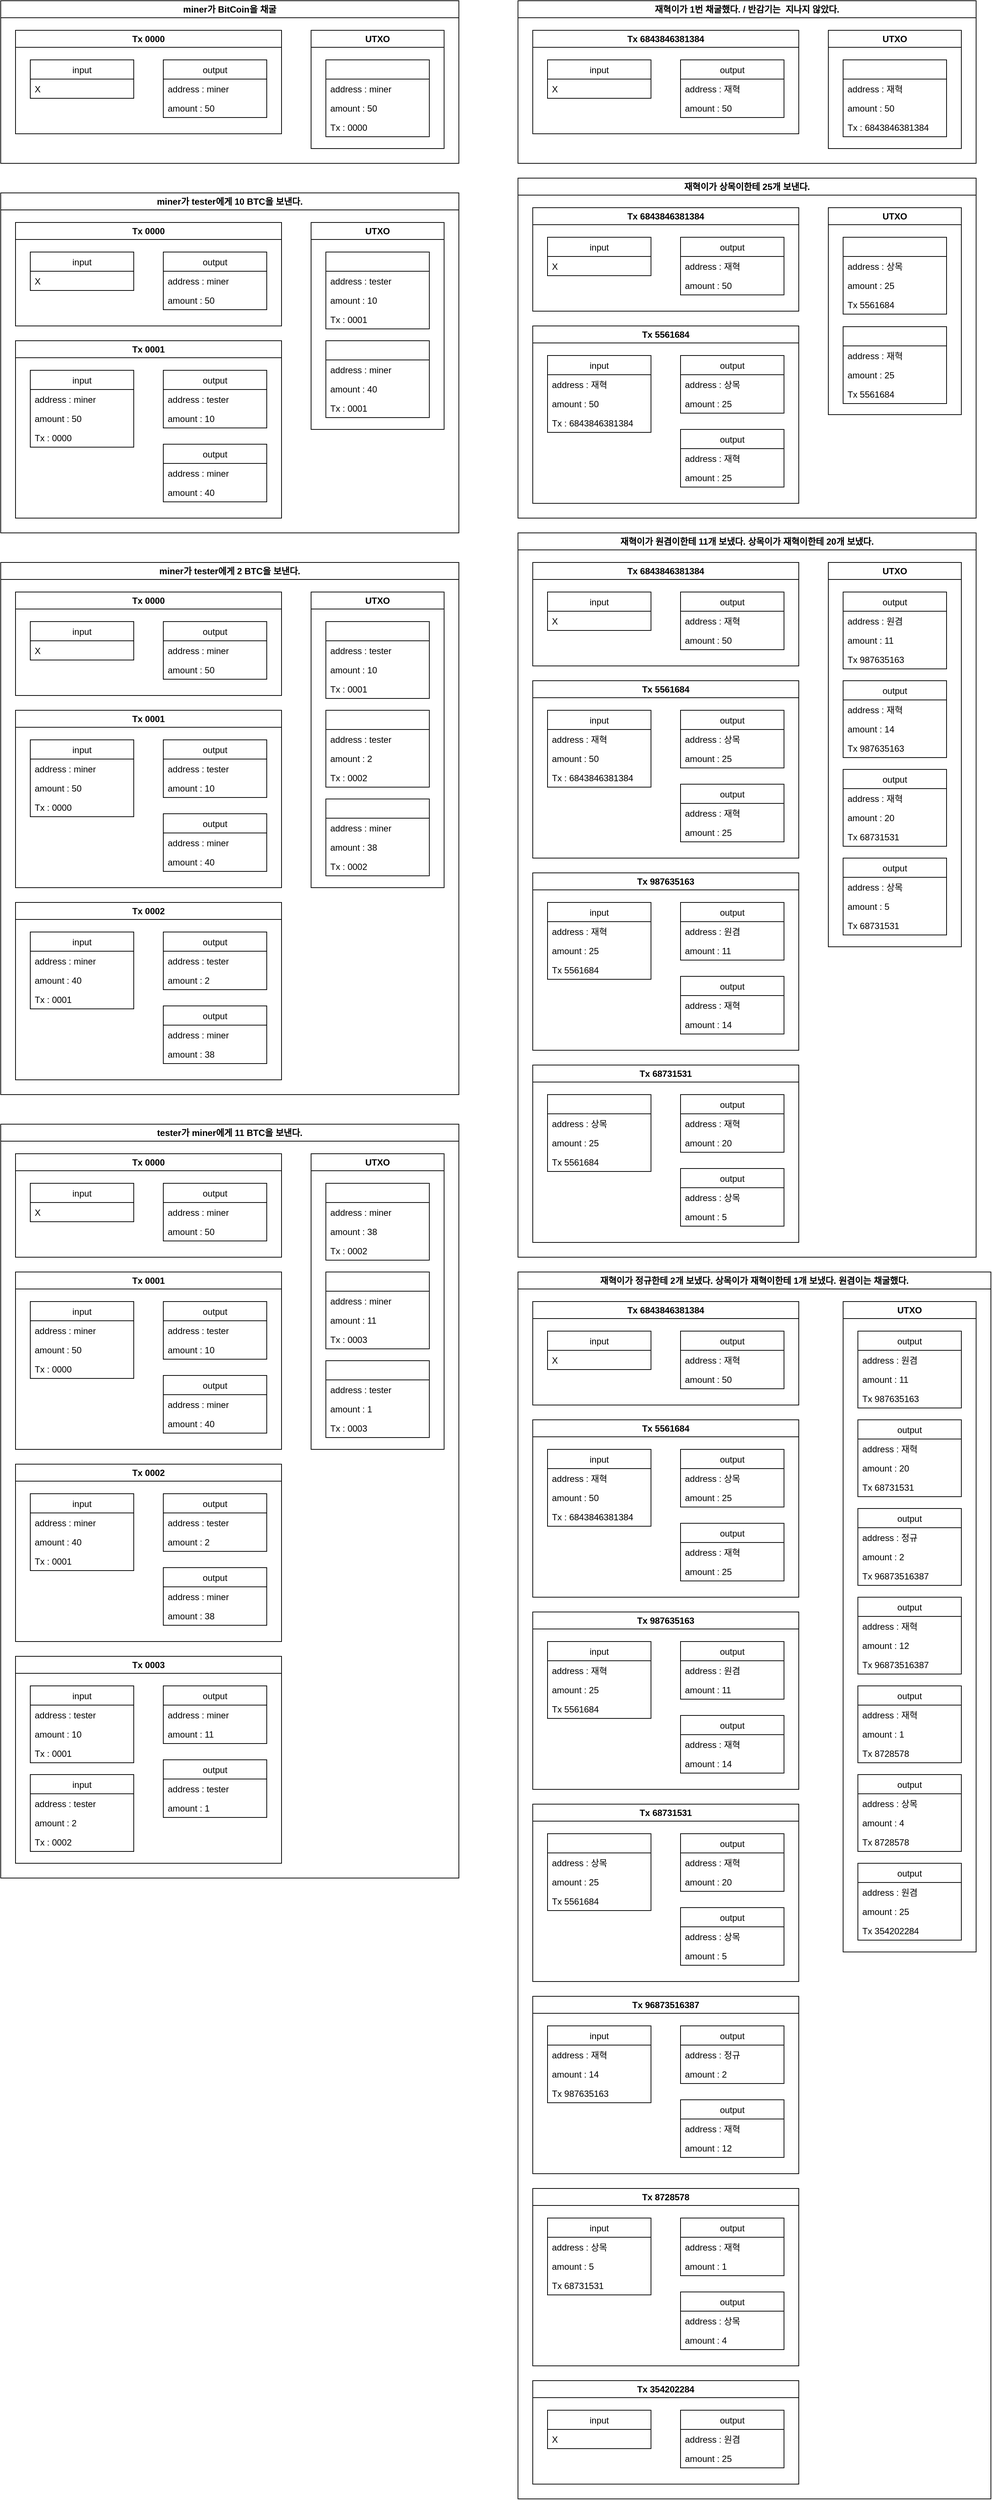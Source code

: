 <mxfile version="20.8.13" type="device"><diagram name="페이지-1" id="bECiqOnp19PxFy0f1OLx"><mxGraphModel dx="1969" dy="872" grid="1" gridSize="10" guides="1" tooltips="1" connect="1" arrows="1" fold="1" page="1" pageScale="1" pageWidth="827" pageHeight="1169" math="0" shadow="0"><root><mxCell id="0"/><mxCell id="1" parent="0"/><mxCell id="Dd5iodx8a4I44ChmHp-f-1" value="miner가 BitCoin을 채굴" style="swimlane;whiteSpace=wrap;html=1;" parent="1" vertex="1"><mxGeometry x="40" y="40" width="620" height="220" as="geometry"/></mxCell><mxCell id="Dd5iodx8a4I44ChmHp-f-2" value="Tx 0000" style="swimlane;whiteSpace=wrap;html=1;" parent="Dd5iodx8a4I44ChmHp-f-1" vertex="1"><mxGeometry x="20" y="40" width="360" height="140" as="geometry"/></mxCell><mxCell id="Dd5iodx8a4I44ChmHp-f-3" value="input" style="swimlane;fontStyle=0;childLayout=stackLayout;horizontal=1;startSize=26;fillColor=none;horizontalStack=0;resizeParent=1;resizeParentMax=0;resizeLast=0;collapsible=1;marginBottom=0;" parent="Dd5iodx8a4I44ChmHp-f-2" vertex="1"><mxGeometry x="20" y="40" width="140" height="52" as="geometry"/></mxCell><mxCell id="Dd5iodx8a4I44ChmHp-f-4" value="X" style="text;strokeColor=none;fillColor=none;align=left;verticalAlign=top;spacingLeft=4;spacingRight=4;overflow=hidden;rotatable=0;points=[[0,0.5],[1,0.5]];portConstraint=eastwest;" parent="Dd5iodx8a4I44ChmHp-f-3" vertex="1"><mxGeometry y="26" width="140" height="26" as="geometry"/></mxCell><mxCell id="Dd5iodx8a4I44ChmHp-f-7" value="output" style="swimlane;fontStyle=0;childLayout=stackLayout;horizontal=1;startSize=26;fillColor=none;horizontalStack=0;resizeParent=1;resizeParentMax=0;resizeLast=0;collapsible=1;marginBottom=0;" parent="Dd5iodx8a4I44ChmHp-f-2" vertex="1"><mxGeometry x="200" y="40" width="140" height="78" as="geometry"/></mxCell><mxCell id="Dd5iodx8a4I44ChmHp-f-8" value="address : miner" style="text;strokeColor=none;fillColor=none;align=left;verticalAlign=top;spacingLeft=4;spacingRight=4;overflow=hidden;rotatable=0;points=[[0,0.5],[1,0.5]];portConstraint=eastwest;" parent="Dd5iodx8a4I44ChmHp-f-7" vertex="1"><mxGeometry y="26" width="140" height="26" as="geometry"/></mxCell><mxCell id="Dd5iodx8a4I44ChmHp-f-9" value="amount : 50" style="text;strokeColor=none;fillColor=none;align=left;verticalAlign=top;spacingLeft=4;spacingRight=4;overflow=hidden;rotatable=0;points=[[0,0.5],[1,0.5]];portConstraint=eastwest;" parent="Dd5iodx8a4I44ChmHp-f-7" vertex="1"><mxGeometry y="52" width="140" height="26" as="geometry"/></mxCell><mxCell id="Dd5iodx8a4I44ChmHp-f-11" value="UTXO" style="swimlane;whiteSpace=wrap;html=1;" parent="Dd5iodx8a4I44ChmHp-f-1" vertex="1"><mxGeometry x="420" y="40" width="180" height="160" as="geometry"/></mxCell><mxCell id="Dd5iodx8a4I44ChmHp-f-14" value="" style="swimlane;fontStyle=0;childLayout=stackLayout;horizontal=1;startSize=26;fillColor=none;horizontalStack=0;resizeParent=1;resizeParentMax=0;resizeLast=0;collapsible=1;marginBottom=0;" parent="Dd5iodx8a4I44ChmHp-f-11" vertex="1"><mxGeometry x="20" y="40" width="140" height="104" as="geometry"/></mxCell><mxCell id="Dd5iodx8a4I44ChmHp-f-15" value="address : miner" style="text;strokeColor=none;fillColor=none;align=left;verticalAlign=top;spacingLeft=4;spacingRight=4;overflow=hidden;rotatable=0;points=[[0,0.5],[1,0.5]];portConstraint=eastwest;" parent="Dd5iodx8a4I44ChmHp-f-14" vertex="1"><mxGeometry y="26" width="140" height="26" as="geometry"/></mxCell><mxCell id="Dd5iodx8a4I44ChmHp-f-17" value="amount : 50" style="text;strokeColor=none;fillColor=none;align=left;verticalAlign=top;spacingLeft=4;spacingRight=4;overflow=hidden;rotatable=0;points=[[0,0.5],[1,0.5]];portConstraint=eastwest;" parent="Dd5iodx8a4I44ChmHp-f-14" vertex="1"><mxGeometry y="52" width="140" height="26" as="geometry"/></mxCell><mxCell id="Dd5iodx8a4I44ChmHp-f-16" value="Tx : 0000" style="text;strokeColor=none;fillColor=none;align=left;verticalAlign=top;spacingLeft=4;spacingRight=4;overflow=hidden;rotatable=0;points=[[0,0.5],[1,0.5]];portConstraint=eastwest;" parent="Dd5iodx8a4I44ChmHp-f-14" vertex="1"><mxGeometry y="78" width="140" height="26" as="geometry"/></mxCell><mxCell id="Dd5iodx8a4I44ChmHp-f-18" value="miner가 tester에게 10 BTC을 보낸다." style="swimlane;whiteSpace=wrap;html=1;" parent="1" vertex="1"><mxGeometry x="40" y="300" width="620" height="460" as="geometry"/></mxCell><mxCell id="Dd5iodx8a4I44ChmHp-f-19" value="Tx 0000" style="swimlane;whiteSpace=wrap;html=1;" parent="Dd5iodx8a4I44ChmHp-f-18" vertex="1"><mxGeometry x="20" y="40" width="360" height="140" as="geometry"/></mxCell><mxCell id="Dd5iodx8a4I44ChmHp-f-20" value="input" style="swimlane;fontStyle=0;childLayout=stackLayout;horizontal=1;startSize=26;fillColor=none;horizontalStack=0;resizeParent=1;resizeParentMax=0;resizeLast=0;collapsible=1;marginBottom=0;" parent="Dd5iodx8a4I44ChmHp-f-19" vertex="1"><mxGeometry x="20" y="40" width="140" height="52" as="geometry"/></mxCell><mxCell id="Dd5iodx8a4I44ChmHp-f-21" value="X" style="text;strokeColor=none;fillColor=none;align=left;verticalAlign=top;spacingLeft=4;spacingRight=4;overflow=hidden;rotatable=0;points=[[0,0.5],[1,0.5]];portConstraint=eastwest;" parent="Dd5iodx8a4I44ChmHp-f-20" vertex="1"><mxGeometry y="26" width="140" height="26" as="geometry"/></mxCell><mxCell id="Dd5iodx8a4I44ChmHp-f-22" value="output" style="swimlane;fontStyle=0;childLayout=stackLayout;horizontal=1;startSize=26;fillColor=none;horizontalStack=0;resizeParent=1;resizeParentMax=0;resizeLast=0;collapsible=1;marginBottom=0;" parent="Dd5iodx8a4I44ChmHp-f-19" vertex="1"><mxGeometry x="200" y="40" width="140" height="78" as="geometry"/></mxCell><mxCell id="Dd5iodx8a4I44ChmHp-f-23" value="address : miner" style="text;strokeColor=none;fillColor=none;align=left;verticalAlign=top;spacingLeft=4;spacingRight=4;overflow=hidden;rotatable=0;points=[[0,0.5],[1,0.5]];portConstraint=eastwest;" parent="Dd5iodx8a4I44ChmHp-f-22" vertex="1"><mxGeometry y="26" width="140" height="26" as="geometry"/></mxCell><mxCell id="Dd5iodx8a4I44ChmHp-f-24" value="amount : 50" style="text;strokeColor=none;fillColor=none;align=left;verticalAlign=top;spacingLeft=4;spacingRight=4;overflow=hidden;rotatable=0;points=[[0,0.5],[1,0.5]];portConstraint=eastwest;" parent="Dd5iodx8a4I44ChmHp-f-22" vertex="1"><mxGeometry y="52" width="140" height="26" as="geometry"/></mxCell><mxCell id="Dd5iodx8a4I44ChmHp-f-25" value="UTXO" style="swimlane;whiteSpace=wrap;html=1;" parent="Dd5iodx8a4I44ChmHp-f-18" vertex="1"><mxGeometry x="420" y="40" width="180" height="280" as="geometry"/></mxCell><mxCell id="Dd5iodx8a4I44ChmHp-f-39" value="" style="swimlane;fontStyle=0;childLayout=stackLayout;horizontal=1;startSize=26;fillColor=none;horizontalStack=0;resizeParent=1;resizeParentMax=0;resizeLast=0;collapsible=1;marginBottom=0;" parent="Dd5iodx8a4I44ChmHp-f-25" vertex="1"><mxGeometry x="20" y="40" width="140" height="104" as="geometry"/></mxCell><mxCell id="Dd5iodx8a4I44ChmHp-f-40" value="address : tester" style="text;strokeColor=none;fillColor=none;align=left;verticalAlign=top;spacingLeft=4;spacingRight=4;overflow=hidden;rotatable=0;points=[[0,0.5],[1,0.5]];portConstraint=eastwest;" parent="Dd5iodx8a4I44ChmHp-f-39" vertex="1"><mxGeometry y="26" width="140" height="26" as="geometry"/></mxCell><mxCell id="Dd5iodx8a4I44ChmHp-f-45" value="amount : 10" style="text;strokeColor=none;fillColor=none;align=left;verticalAlign=top;spacingLeft=4;spacingRight=4;overflow=hidden;rotatable=0;points=[[0,0.5],[1,0.5]];portConstraint=eastwest;" parent="Dd5iodx8a4I44ChmHp-f-39" vertex="1"><mxGeometry y="52" width="140" height="26" as="geometry"/></mxCell><mxCell id="Dd5iodx8a4I44ChmHp-f-41" value="Tx : 0001" style="text;strokeColor=none;fillColor=none;align=left;verticalAlign=top;spacingLeft=4;spacingRight=4;overflow=hidden;rotatable=0;points=[[0,0.5],[1,0.5]];portConstraint=eastwest;" parent="Dd5iodx8a4I44ChmHp-f-39" vertex="1"><mxGeometry y="78" width="140" height="26" as="geometry"/></mxCell><mxCell id="Dd5iodx8a4I44ChmHp-f-42" value="" style="swimlane;fontStyle=0;childLayout=stackLayout;horizontal=1;startSize=26;fillColor=none;horizontalStack=0;resizeParent=1;resizeParentMax=0;resizeLast=0;collapsible=1;marginBottom=0;" parent="Dd5iodx8a4I44ChmHp-f-25" vertex="1"><mxGeometry x="20" y="160" width="140" height="104" as="geometry"/></mxCell><mxCell id="Dd5iodx8a4I44ChmHp-f-43" value="address : miner" style="text;strokeColor=none;fillColor=none;align=left;verticalAlign=top;spacingLeft=4;spacingRight=4;overflow=hidden;rotatable=0;points=[[0,0.5],[1,0.5]];portConstraint=eastwest;" parent="Dd5iodx8a4I44ChmHp-f-42" vertex="1"><mxGeometry y="26" width="140" height="26" as="geometry"/></mxCell><mxCell id="Dd5iodx8a4I44ChmHp-f-46" value="amount : 40" style="text;strokeColor=none;fillColor=none;align=left;verticalAlign=top;spacingLeft=4;spacingRight=4;overflow=hidden;rotatable=0;points=[[0,0.5],[1,0.5]];portConstraint=eastwest;" parent="Dd5iodx8a4I44ChmHp-f-42" vertex="1"><mxGeometry y="52" width="140" height="26" as="geometry"/></mxCell><mxCell id="Dd5iodx8a4I44ChmHp-f-44" value="Tx : 0001" style="text;strokeColor=none;fillColor=none;align=left;verticalAlign=top;spacingLeft=4;spacingRight=4;overflow=hidden;rotatable=0;points=[[0,0.5],[1,0.5]];portConstraint=eastwest;" parent="Dd5iodx8a4I44ChmHp-f-42" vertex="1"><mxGeometry y="78" width="140" height="26" as="geometry"/></mxCell><mxCell id="Dd5iodx8a4I44ChmHp-f-30" value="Tx 0001" style="swimlane;whiteSpace=wrap;html=1;" parent="Dd5iodx8a4I44ChmHp-f-18" vertex="1"><mxGeometry x="20" y="200" width="360" height="240" as="geometry"/></mxCell><mxCell id="Dd5iodx8a4I44ChmHp-f-33" value="output" style="swimlane;fontStyle=0;childLayout=stackLayout;horizontal=1;startSize=26;fillColor=none;horizontalStack=0;resizeParent=1;resizeParentMax=0;resizeLast=0;collapsible=1;marginBottom=0;" parent="Dd5iodx8a4I44ChmHp-f-30" vertex="1"><mxGeometry x="200" y="40" width="140" height="78" as="geometry"/></mxCell><mxCell id="Dd5iodx8a4I44ChmHp-f-34" value="address : tester" style="text;strokeColor=none;fillColor=none;align=left;verticalAlign=top;spacingLeft=4;spacingRight=4;overflow=hidden;rotatable=0;points=[[0,0.5],[1,0.5]];portConstraint=eastwest;" parent="Dd5iodx8a4I44ChmHp-f-33" vertex="1"><mxGeometry y="26" width="140" height="26" as="geometry"/></mxCell><mxCell id="Dd5iodx8a4I44ChmHp-f-35" value="amount : 10" style="text;strokeColor=none;fillColor=none;align=left;verticalAlign=top;spacingLeft=4;spacingRight=4;overflow=hidden;rotatable=0;points=[[0,0.5],[1,0.5]];portConstraint=eastwest;" parent="Dd5iodx8a4I44ChmHp-f-33" vertex="1"><mxGeometry y="52" width="140" height="26" as="geometry"/></mxCell><mxCell id="Dd5iodx8a4I44ChmHp-f-26" value="input" style="swimlane;fontStyle=0;childLayout=stackLayout;horizontal=1;startSize=26;fillColor=none;horizontalStack=0;resizeParent=1;resizeParentMax=0;resizeLast=0;collapsible=1;marginBottom=0;" parent="Dd5iodx8a4I44ChmHp-f-30" vertex="1"><mxGeometry x="20" y="40" width="140" height="104" as="geometry"/></mxCell><mxCell id="Dd5iodx8a4I44ChmHp-f-27" value="address : miner" style="text;strokeColor=none;fillColor=none;align=left;verticalAlign=top;spacingLeft=4;spacingRight=4;overflow=hidden;rotatable=0;points=[[0,0.5],[1,0.5]];portConstraint=eastwest;" parent="Dd5iodx8a4I44ChmHp-f-26" vertex="1"><mxGeometry y="26" width="140" height="26" as="geometry"/></mxCell><mxCell id="Dd5iodx8a4I44ChmHp-f-28" value="amount : 50" style="text;strokeColor=none;fillColor=none;align=left;verticalAlign=top;spacingLeft=4;spacingRight=4;overflow=hidden;rotatable=0;points=[[0,0.5],[1,0.5]];portConstraint=eastwest;" parent="Dd5iodx8a4I44ChmHp-f-26" vertex="1"><mxGeometry y="52" width="140" height="26" as="geometry"/></mxCell><mxCell id="Dd5iodx8a4I44ChmHp-f-29" value="Tx : 0000" style="text;strokeColor=none;fillColor=none;align=left;verticalAlign=top;spacingLeft=4;spacingRight=4;overflow=hidden;rotatable=0;points=[[0,0.5],[1,0.5]];portConstraint=eastwest;" parent="Dd5iodx8a4I44ChmHp-f-26" vertex="1"><mxGeometry y="78" width="140" height="26" as="geometry"/></mxCell><mxCell id="Dd5iodx8a4I44ChmHp-f-36" value="output" style="swimlane;fontStyle=0;childLayout=stackLayout;horizontal=1;startSize=26;fillColor=none;horizontalStack=0;resizeParent=1;resizeParentMax=0;resizeLast=0;collapsible=1;marginBottom=0;" parent="Dd5iodx8a4I44ChmHp-f-30" vertex="1"><mxGeometry x="200" y="140" width="140" height="78" as="geometry"/></mxCell><mxCell id="Dd5iodx8a4I44ChmHp-f-37" value="address : miner" style="text;strokeColor=none;fillColor=none;align=left;verticalAlign=top;spacingLeft=4;spacingRight=4;overflow=hidden;rotatable=0;points=[[0,0.5],[1,0.5]];portConstraint=eastwest;" parent="Dd5iodx8a4I44ChmHp-f-36" vertex="1"><mxGeometry y="26" width="140" height="26" as="geometry"/></mxCell><mxCell id="Dd5iodx8a4I44ChmHp-f-38" value="amount : 40" style="text;strokeColor=none;fillColor=none;align=left;verticalAlign=top;spacingLeft=4;spacingRight=4;overflow=hidden;rotatable=0;points=[[0,0.5],[1,0.5]];portConstraint=eastwest;" parent="Dd5iodx8a4I44ChmHp-f-36" vertex="1"><mxGeometry y="52" width="140" height="26" as="geometry"/></mxCell><mxCell id="Dd5iodx8a4I44ChmHp-f-47" value="miner가 tester에게 2 BTC을 보낸다." style="swimlane;whiteSpace=wrap;html=1;" parent="1" vertex="1"><mxGeometry x="40" y="800" width="620" height="720" as="geometry"/></mxCell><mxCell id="Dd5iodx8a4I44ChmHp-f-48" value="Tx 0000" style="swimlane;whiteSpace=wrap;html=1;" parent="Dd5iodx8a4I44ChmHp-f-47" vertex="1"><mxGeometry x="20" y="40" width="360" height="140" as="geometry"/></mxCell><mxCell id="Dd5iodx8a4I44ChmHp-f-49" value="input" style="swimlane;fontStyle=0;childLayout=stackLayout;horizontal=1;startSize=26;fillColor=none;horizontalStack=0;resizeParent=1;resizeParentMax=0;resizeLast=0;collapsible=1;marginBottom=0;" parent="Dd5iodx8a4I44ChmHp-f-48" vertex="1"><mxGeometry x="20" y="40" width="140" height="52" as="geometry"/></mxCell><mxCell id="Dd5iodx8a4I44ChmHp-f-50" value="X" style="text;strokeColor=none;fillColor=none;align=left;verticalAlign=top;spacingLeft=4;spacingRight=4;overflow=hidden;rotatable=0;points=[[0,0.5],[1,0.5]];portConstraint=eastwest;" parent="Dd5iodx8a4I44ChmHp-f-49" vertex="1"><mxGeometry y="26" width="140" height="26" as="geometry"/></mxCell><mxCell id="Dd5iodx8a4I44ChmHp-f-51" value="output" style="swimlane;fontStyle=0;childLayout=stackLayout;horizontal=1;startSize=26;fillColor=none;horizontalStack=0;resizeParent=1;resizeParentMax=0;resizeLast=0;collapsible=1;marginBottom=0;" parent="Dd5iodx8a4I44ChmHp-f-48" vertex="1"><mxGeometry x="200" y="40" width="140" height="78" as="geometry"/></mxCell><mxCell id="Dd5iodx8a4I44ChmHp-f-52" value="address : miner" style="text;strokeColor=none;fillColor=none;align=left;verticalAlign=top;spacingLeft=4;spacingRight=4;overflow=hidden;rotatable=0;points=[[0,0.5],[1,0.5]];portConstraint=eastwest;" parent="Dd5iodx8a4I44ChmHp-f-51" vertex="1"><mxGeometry y="26" width="140" height="26" as="geometry"/></mxCell><mxCell id="Dd5iodx8a4I44ChmHp-f-53" value="amount : 50" style="text;strokeColor=none;fillColor=none;align=left;verticalAlign=top;spacingLeft=4;spacingRight=4;overflow=hidden;rotatable=0;points=[[0,0.5],[1,0.5]];portConstraint=eastwest;" parent="Dd5iodx8a4I44ChmHp-f-51" vertex="1"><mxGeometry y="52" width="140" height="26" as="geometry"/></mxCell><mxCell id="Dd5iodx8a4I44ChmHp-f-54" value="UTXO" style="swimlane;whiteSpace=wrap;html=1;" parent="Dd5iodx8a4I44ChmHp-f-47" vertex="1"><mxGeometry x="420" y="40" width="180" height="400" as="geometry"/></mxCell><mxCell id="Dd5iodx8a4I44ChmHp-f-55" value="" style="swimlane;fontStyle=0;childLayout=stackLayout;horizontal=1;startSize=26;fillColor=none;horizontalStack=0;resizeParent=1;resizeParentMax=0;resizeLast=0;collapsible=1;marginBottom=0;" parent="Dd5iodx8a4I44ChmHp-f-54" vertex="1"><mxGeometry x="20" y="40" width="140" height="104" as="geometry"/></mxCell><mxCell id="Dd5iodx8a4I44ChmHp-f-56" value="address : tester" style="text;strokeColor=none;fillColor=none;align=left;verticalAlign=top;spacingLeft=4;spacingRight=4;overflow=hidden;rotatable=0;points=[[0,0.5],[1,0.5]];portConstraint=eastwest;" parent="Dd5iodx8a4I44ChmHp-f-55" vertex="1"><mxGeometry y="26" width="140" height="26" as="geometry"/></mxCell><mxCell id="Dd5iodx8a4I44ChmHp-f-57" value="amount : 10" style="text;strokeColor=none;fillColor=none;align=left;verticalAlign=top;spacingLeft=4;spacingRight=4;overflow=hidden;rotatable=0;points=[[0,0.5],[1,0.5]];portConstraint=eastwest;" parent="Dd5iodx8a4I44ChmHp-f-55" vertex="1"><mxGeometry y="52" width="140" height="26" as="geometry"/></mxCell><mxCell id="Dd5iodx8a4I44ChmHp-f-58" value="Tx : 0001" style="text;strokeColor=none;fillColor=none;align=left;verticalAlign=top;spacingLeft=4;spacingRight=4;overflow=hidden;rotatable=0;points=[[0,0.5],[1,0.5]];portConstraint=eastwest;" parent="Dd5iodx8a4I44ChmHp-f-55" vertex="1"><mxGeometry y="78" width="140" height="26" as="geometry"/></mxCell><mxCell id="Dd5iodx8a4I44ChmHp-f-85" value="" style="swimlane;fontStyle=0;childLayout=stackLayout;horizontal=1;startSize=26;fillColor=none;horizontalStack=0;resizeParent=1;resizeParentMax=0;resizeLast=0;collapsible=1;marginBottom=0;" parent="Dd5iodx8a4I44ChmHp-f-54" vertex="1"><mxGeometry x="20" y="160" width="140" height="104" as="geometry"/></mxCell><mxCell id="Dd5iodx8a4I44ChmHp-f-86" value="address : tester" style="text;strokeColor=none;fillColor=none;align=left;verticalAlign=top;spacingLeft=4;spacingRight=4;overflow=hidden;rotatable=0;points=[[0,0.5],[1,0.5]];portConstraint=eastwest;" parent="Dd5iodx8a4I44ChmHp-f-85" vertex="1"><mxGeometry y="26" width="140" height="26" as="geometry"/></mxCell><mxCell id="Dd5iodx8a4I44ChmHp-f-87" value="amount : 2" style="text;strokeColor=none;fillColor=none;align=left;verticalAlign=top;spacingLeft=4;spacingRight=4;overflow=hidden;rotatable=0;points=[[0,0.5],[1,0.5]];portConstraint=eastwest;" parent="Dd5iodx8a4I44ChmHp-f-85" vertex="1"><mxGeometry y="52" width="140" height="26" as="geometry"/></mxCell><mxCell id="Dd5iodx8a4I44ChmHp-f-88" value="Tx : 0002" style="text;strokeColor=none;fillColor=none;align=left;verticalAlign=top;spacingLeft=4;spacingRight=4;overflow=hidden;rotatable=0;points=[[0,0.5],[1,0.5]];portConstraint=eastwest;" parent="Dd5iodx8a4I44ChmHp-f-85" vertex="1"><mxGeometry y="78" width="140" height="26" as="geometry"/></mxCell><mxCell id="Dd5iodx8a4I44ChmHp-f-89" value="" style="swimlane;fontStyle=0;childLayout=stackLayout;horizontal=1;startSize=26;fillColor=none;horizontalStack=0;resizeParent=1;resizeParentMax=0;resizeLast=0;collapsible=1;marginBottom=0;" parent="Dd5iodx8a4I44ChmHp-f-54" vertex="1"><mxGeometry x="20" y="280" width="140" height="104" as="geometry"/></mxCell><mxCell id="Dd5iodx8a4I44ChmHp-f-90" value="address : miner" style="text;strokeColor=none;fillColor=none;align=left;verticalAlign=top;spacingLeft=4;spacingRight=4;overflow=hidden;rotatable=0;points=[[0,0.5],[1,0.5]];portConstraint=eastwest;" parent="Dd5iodx8a4I44ChmHp-f-89" vertex="1"><mxGeometry y="26" width="140" height="26" as="geometry"/></mxCell><mxCell id="Dd5iodx8a4I44ChmHp-f-91" value="amount : 38" style="text;strokeColor=none;fillColor=none;align=left;verticalAlign=top;spacingLeft=4;spacingRight=4;overflow=hidden;rotatable=0;points=[[0,0.5],[1,0.5]];portConstraint=eastwest;" parent="Dd5iodx8a4I44ChmHp-f-89" vertex="1"><mxGeometry y="52" width="140" height="26" as="geometry"/></mxCell><mxCell id="Dd5iodx8a4I44ChmHp-f-92" value="Tx : 0002" style="text;strokeColor=none;fillColor=none;align=left;verticalAlign=top;spacingLeft=4;spacingRight=4;overflow=hidden;rotatable=0;points=[[0,0.5],[1,0.5]];portConstraint=eastwest;" parent="Dd5iodx8a4I44ChmHp-f-89" vertex="1"><mxGeometry y="78" width="140" height="26" as="geometry"/></mxCell><mxCell id="Dd5iodx8a4I44ChmHp-f-63" value="Tx 0001" style="swimlane;whiteSpace=wrap;html=1;" parent="Dd5iodx8a4I44ChmHp-f-47" vertex="1"><mxGeometry x="20" y="200" width="360" height="240" as="geometry"/></mxCell><mxCell id="Dd5iodx8a4I44ChmHp-f-64" value="output" style="swimlane;fontStyle=0;childLayout=stackLayout;horizontal=1;startSize=26;fillColor=none;horizontalStack=0;resizeParent=1;resizeParentMax=0;resizeLast=0;collapsible=1;marginBottom=0;" parent="Dd5iodx8a4I44ChmHp-f-63" vertex="1"><mxGeometry x="200" y="40" width="140" height="78" as="geometry"><mxRectangle x="200" y="40" width="70" height="30" as="alternateBounds"/></mxGeometry></mxCell><mxCell id="Dd5iodx8a4I44ChmHp-f-65" value="address : tester" style="text;strokeColor=none;fillColor=none;align=left;verticalAlign=top;spacingLeft=4;spacingRight=4;overflow=hidden;rotatable=0;points=[[0,0.5],[1,0.5]];portConstraint=eastwest;" parent="Dd5iodx8a4I44ChmHp-f-64" vertex="1"><mxGeometry y="26" width="140" height="26" as="geometry"/></mxCell><mxCell id="Dd5iodx8a4I44ChmHp-f-66" value="amount : 10" style="text;strokeColor=none;fillColor=none;align=left;verticalAlign=top;spacingLeft=4;spacingRight=4;overflow=hidden;rotatable=0;points=[[0,0.5],[1,0.5]];portConstraint=eastwest;" parent="Dd5iodx8a4I44ChmHp-f-64" vertex="1"><mxGeometry y="52" width="140" height="26" as="geometry"/></mxCell><mxCell id="Dd5iodx8a4I44ChmHp-f-67" value="input" style="swimlane;fontStyle=0;childLayout=stackLayout;horizontal=1;startSize=26;fillColor=none;horizontalStack=0;resizeParent=1;resizeParentMax=0;resizeLast=0;collapsible=1;marginBottom=0;" parent="Dd5iodx8a4I44ChmHp-f-63" vertex="1"><mxGeometry x="20" y="40" width="140" height="104" as="geometry"><mxRectangle x="20" y="40" width="70" height="30" as="alternateBounds"/></mxGeometry></mxCell><mxCell id="Dd5iodx8a4I44ChmHp-f-68" value="address : miner" style="text;strokeColor=none;fillColor=none;align=left;verticalAlign=top;spacingLeft=4;spacingRight=4;overflow=hidden;rotatable=0;points=[[0,0.5],[1,0.5]];portConstraint=eastwest;" parent="Dd5iodx8a4I44ChmHp-f-67" vertex="1"><mxGeometry y="26" width="140" height="26" as="geometry"/></mxCell><mxCell id="Dd5iodx8a4I44ChmHp-f-69" value="amount : 50" style="text;strokeColor=none;fillColor=none;align=left;verticalAlign=top;spacingLeft=4;spacingRight=4;overflow=hidden;rotatable=0;points=[[0,0.5],[1,0.5]];portConstraint=eastwest;" parent="Dd5iodx8a4I44ChmHp-f-67" vertex="1"><mxGeometry y="52" width="140" height="26" as="geometry"/></mxCell><mxCell id="Dd5iodx8a4I44ChmHp-f-70" value="Tx : 0000" style="text;strokeColor=none;fillColor=none;align=left;verticalAlign=top;spacingLeft=4;spacingRight=4;overflow=hidden;rotatable=0;points=[[0,0.5],[1,0.5]];portConstraint=eastwest;" parent="Dd5iodx8a4I44ChmHp-f-67" vertex="1"><mxGeometry y="78" width="140" height="26" as="geometry"/></mxCell><mxCell id="Dd5iodx8a4I44ChmHp-f-71" value="output" style="swimlane;fontStyle=0;childLayout=stackLayout;horizontal=1;startSize=26;fillColor=none;horizontalStack=0;resizeParent=1;resizeParentMax=0;resizeLast=0;collapsible=1;marginBottom=0;" parent="Dd5iodx8a4I44ChmHp-f-63" vertex="1"><mxGeometry x="200" y="140" width="140" height="78" as="geometry"/></mxCell><mxCell id="Dd5iodx8a4I44ChmHp-f-72" value="address : miner" style="text;strokeColor=none;fillColor=none;align=left;verticalAlign=top;spacingLeft=4;spacingRight=4;overflow=hidden;rotatable=0;points=[[0,0.5],[1,0.5]];portConstraint=eastwest;" parent="Dd5iodx8a4I44ChmHp-f-71" vertex="1"><mxGeometry y="26" width="140" height="26" as="geometry"/></mxCell><mxCell id="Dd5iodx8a4I44ChmHp-f-73" value="amount : 40" style="text;strokeColor=none;fillColor=none;align=left;verticalAlign=top;spacingLeft=4;spacingRight=4;overflow=hidden;rotatable=0;points=[[0,0.5],[1,0.5]];portConstraint=eastwest;" parent="Dd5iodx8a4I44ChmHp-f-71" vertex="1"><mxGeometry y="52" width="140" height="26" as="geometry"/></mxCell><mxCell id="Dd5iodx8a4I44ChmHp-f-74" value="Tx 0002" style="swimlane;whiteSpace=wrap;html=1;" parent="Dd5iodx8a4I44ChmHp-f-47" vertex="1"><mxGeometry x="20" y="460" width="360" height="240" as="geometry"/></mxCell><mxCell id="Dd5iodx8a4I44ChmHp-f-75" value="output" style="swimlane;fontStyle=0;childLayout=stackLayout;horizontal=1;startSize=26;fillColor=none;horizontalStack=0;resizeParent=1;resizeParentMax=0;resizeLast=0;collapsible=1;marginBottom=0;" parent="Dd5iodx8a4I44ChmHp-f-74" vertex="1"><mxGeometry x="200" y="40" width="140" height="78" as="geometry"/></mxCell><mxCell id="Dd5iodx8a4I44ChmHp-f-76" value="address : tester" style="text;strokeColor=none;fillColor=none;align=left;verticalAlign=top;spacingLeft=4;spacingRight=4;overflow=hidden;rotatable=0;points=[[0,0.5],[1,0.5]];portConstraint=eastwest;" parent="Dd5iodx8a4I44ChmHp-f-75" vertex="1"><mxGeometry y="26" width="140" height="26" as="geometry"/></mxCell><mxCell id="Dd5iodx8a4I44ChmHp-f-77" value="amount : 2" style="text;strokeColor=none;fillColor=none;align=left;verticalAlign=top;spacingLeft=4;spacingRight=4;overflow=hidden;rotatable=0;points=[[0,0.5],[1,0.5]];portConstraint=eastwest;" parent="Dd5iodx8a4I44ChmHp-f-75" vertex="1"><mxGeometry y="52" width="140" height="26" as="geometry"/></mxCell><mxCell id="Dd5iodx8a4I44ChmHp-f-78" value="input" style="swimlane;fontStyle=0;childLayout=stackLayout;horizontal=1;startSize=26;fillColor=none;horizontalStack=0;resizeParent=1;resizeParentMax=0;resizeLast=0;collapsible=1;marginBottom=0;" parent="Dd5iodx8a4I44ChmHp-f-74" vertex="1"><mxGeometry x="20" y="40" width="140" height="104" as="geometry"/></mxCell><mxCell id="Dd5iodx8a4I44ChmHp-f-79" value="address : miner" style="text;strokeColor=none;fillColor=none;align=left;verticalAlign=top;spacingLeft=4;spacingRight=4;overflow=hidden;rotatable=0;points=[[0,0.5],[1,0.5]];portConstraint=eastwest;" parent="Dd5iodx8a4I44ChmHp-f-78" vertex="1"><mxGeometry y="26" width="140" height="26" as="geometry"/></mxCell><mxCell id="Dd5iodx8a4I44ChmHp-f-80" value="amount : 40" style="text;strokeColor=none;fillColor=none;align=left;verticalAlign=top;spacingLeft=4;spacingRight=4;overflow=hidden;rotatable=0;points=[[0,0.5],[1,0.5]];portConstraint=eastwest;" parent="Dd5iodx8a4I44ChmHp-f-78" vertex="1"><mxGeometry y="52" width="140" height="26" as="geometry"/></mxCell><mxCell id="Dd5iodx8a4I44ChmHp-f-81" value="Tx : 0001" style="text;strokeColor=none;fillColor=none;align=left;verticalAlign=top;spacingLeft=4;spacingRight=4;overflow=hidden;rotatable=0;points=[[0,0.5],[1,0.5]];portConstraint=eastwest;" parent="Dd5iodx8a4I44ChmHp-f-78" vertex="1"><mxGeometry y="78" width="140" height="26" as="geometry"/></mxCell><mxCell id="Dd5iodx8a4I44ChmHp-f-82" value="output" style="swimlane;fontStyle=0;childLayout=stackLayout;horizontal=1;startSize=26;fillColor=none;horizontalStack=0;resizeParent=1;resizeParentMax=0;resizeLast=0;collapsible=1;marginBottom=0;" parent="Dd5iodx8a4I44ChmHp-f-74" vertex="1"><mxGeometry x="200" y="140" width="140" height="78" as="geometry"/></mxCell><mxCell id="Dd5iodx8a4I44ChmHp-f-83" value="address : miner" style="text;strokeColor=none;fillColor=none;align=left;verticalAlign=top;spacingLeft=4;spacingRight=4;overflow=hidden;rotatable=0;points=[[0,0.5],[1,0.5]];portConstraint=eastwest;" parent="Dd5iodx8a4I44ChmHp-f-82" vertex="1"><mxGeometry y="26" width="140" height="26" as="geometry"/></mxCell><mxCell id="Dd5iodx8a4I44ChmHp-f-84" value="amount : 38" style="text;strokeColor=none;fillColor=none;align=left;verticalAlign=top;spacingLeft=4;spacingRight=4;overflow=hidden;rotatable=0;points=[[0,0.5],[1,0.5]];portConstraint=eastwest;" parent="Dd5iodx8a4I44ChmHp-f-82" vertex="1"><mxGeometry y="52" width="140" height="26" as="geometry"/></mxCell><mxCell id="Dd5iodx8a4I44ChmHp-f-93" value="tester가 miner에게 11 BTC을 보낸다." style="swimlane;whiteSpace=wrap;html=1;" parent="1" vertex="1"><mxGeometry x="40" y="1560" width="620" height="1020" as="geometry"/></mxCell><mxCell id="Dd5iodx8a4I44ChmHp-f-94" value="Tx 0000" style="swimlane;whiteSpace=wrap;html=1;" parent="Dd5iodx8a4I44ChmHp-f-93" vertex="1"><mxGeometry x="20" y="40" width="360" height="140" as="geometry"/></mxCell><mxCell id="Dd5iodx8a4I44ChmHp-f-95" value="input" style="swimlane;fontStyle=0;childLayout=stackLayout;horizontal=1;startSize=26;fillColor=none;horizontalStack=0;resizeParent=1;resizeParentMax=0;resizeLast=0;collapsible=1;marginBottom=0;" parent="Dd5iodx8a4I44ChmHp-f-94" vertex="1"><mxGeometry x="20" y="40" width="140" height="52" as="geometry"/></mxCell><mxCell id="Dd5iodx8a4I44ChmHp-f-96" value="X" style="text;strokeColor=none;fillColor=none;align=left;verticalAlign=top;spacingLeft=4;spacingRight=4;overflow=hidden;rotatable=0;points=[[0,0.5],[1,0.5]];portConstraint=eastwest;" parent="Dd5iodx8a4I44ChmHp-f-95" vertex="1"><mxGeometry y="26" width="140" height="26" as="geometry"/></mxCell><mxCell id="Dd5iodx8a4I44ChmHp-f-97" value="output" style="swimlane;fontStyle=0;childLayout=stackLayout;horizontal=1;startSize=26;fillColor=none;horizontalStack=0;resizeParent=1;resizeParentMax=0;resizeLast=0;collapsible=1;marginBottom=0;" parent="Dd5iodx8a4I44ChmHp-f-94" vertex="1"><mxGeometry x="200" y="40" width="140" height="78" as="geometry"/></mxCell><mxCell id="Dd5iodx8a4I44ChmHp-f-98" value="address : miner" style="text;strokeColor=none;fillColor=none;align=left;verticalAlign=top;spacingLeft=4;spacingRight=4;overflow=hidden;rotatable=0;points=[[0,0.5],[1,0.5]];portConstraint=eastwest;" parent="Dd5iodx8a4I44ChmHp-f-97" vertex="1"><mxGeometry y="26" width="140" height="26" as="geometry"/></mxCell><mxCell id="Dd5iodx8a4I44ChmHp-f-99" value="amount : 50" style="text;strokeColor=none;fillColor=none;align=left;verticalAlign=top;spacingLeft=4;spacingRight=4;overflow=hidden;rotatable=0;points=[[0,0.5],[1,0.5]];portConstraint=eastwest;" parent="Dd5iodx8a4I44ChmHp-f-97" vertex="1"><mxGeometry y="52" width="140" height="26" as="geometry"/></mxCell><mxCell id="Dd5iodx8a4I44ChmHp-f-100" value="UTXO" style="swimlane;whiteSpace=wrap;html=1;" parent="Dd5iodx8a4I44ChmHp-f-93" vertex="1"><mxGeometry x="420" y="40" width="180" height="400" as="geometry"/></mxCell><mxCell id="Dd5iodx8a4I44ChmHp-f-109" value="" style="swimlane;fontStyle=0;childLayout=stackLayout;horizontal=1;startSize=26;fillColor=none;horizontalStack=0;resizeParent=1;resizeParentMax=0;resizeLast=0;collapsible=1;marginBottom=0;" parent="Dd5iodx8a4I44ChmHp-f-100" vertex="1"><mxGeometry x="20" y="40" width="140" height="104" as="geometry"/></mxCell><mxCell id="Dd5iodx8a4I44ChmHp-f-110" value="address : miner" style="text;strokeColor=none;fillColor=none;align=left;verticalAlign=top;spacingLeft=4;spacingRight=4;overflow=hidden;rotatable=0;points=[[0,0.5],[1,0.5]];portConstraint=eastwest;" parent="Dd5iodx8a4I44ChmHp-f-109" vertex="1"><mxGeometry y="26" width="140" height="26" as="geometry"/></mxCell><mxCell id="Dd5iodx8a4I44ChmHp-f-111" value="amount : 38" style="text;strokeColor=none;fillColor=none;align=left;verticalAlign=top;spacingLeft=4;spacingRight=4;overflow=hidden;rotatable=0;points=[[0,0.5],[1,0.5]];portConstraint=eastwest;" parent="Dd5iodx8a4I44ChmHp-f-109" vertex="1"><mxGeometry y="52" width="140" height="26" as="geometry"/></mxCell><mxCell id="Dd5iodx8a4I44ChmHp-f-112" value="Tx : 0002" style="text;strokeColor=none;fillColor=none;align=left;verticalAlign=top;spacingLeft=4;spacingRight=4;overflow=hidden;rotatable=0;points=[[0,0.5],[1,0.5]];portConstraint=eastwest;" parent="Dd5iodx8a4I44ChmHp-f-109" vertex="1"><mxGeometry y="78" width="140" height="26" as="geometry"/></mxCell><mxCell id="Dd5iodx8a4I44ChmHp-f-146" value="" style="swimlane;fontStyle=0;childLayout=stackLayout;horizontal=1;startSize=26;fillColor=none;horizontalStack=0;resizeParent=1;resizeParentMax=0;resizeLast=0;collapsible=1;marginBottom=0;" parent="Dd5iodx8a4I44ChmHp-f-100" vertex="1"><mxGeometry x="20" y="160" width="140" height="104" as="geometry"/></mxCell><mxCell id="Dd5iodx8a4I44ChmHp-f-147" value="address : miner" style="text;strokeColor=none;fillColor=none;align=left;verticalAlign=top;spacingLeft=4;spacingRight=4;overflow=hidden;rotatable=0;points=[[0,0.5],[1,0.5]];portConstraint=eastwest;" parent="Dd5iodx8a4I44ChmHp-f-146" vertex="1"><mxGeometry y="26" width="140" height="26" as="geometry"/></mxCell><mxCell id="Dd5iodx8a4I44ChmHp-f-152" value="amount : 11" style="text;strokeColor=none;fillColor=none;align=left;verticalAlign=top;spacingLeft=4;spacingRight=4;overflow=hidden;rotatable=0;points=[[0,0.5],[1,0.5]];portConstraint=eastwest;" parent="Dd5iodx8a4I44ChmHp-f-146" vertex="1"><mxGeometry y="52" width="140" height="26" as="geometry"/></mxCell><mxCell id="Dd5iodx8a4I44ChmHp-f-148" value="Tx : 0003" style="text;strokeColor=none;fillColor=none;align=left;verticalAlign=top;spacingLeft=4;spacingRight=4;overflow=hidden;rotatable=0;points=[[0,0.5],[1,0.5]];portConstraint=eastwest;" parent="Dd5iodx8a4I44ChmHp-f-146" vertex="1"><mxGeometry y="78" width="140" height="26" as="geometry"/></mxCell><mxCell id="Dd5iodx8a4I44ChmHp-f-149" value="" style="swimlane;fontStyle=0;childLayout=stackLayout;horizontal=1;startSize=26;fillColor=none;horizontalStack=0;resizeParent=1;resizeParentMax=0;resizeLast=0;collapsible=1;marginBottom=0;" parent="Dd5iodx8a4I44ChmHp-f-100" vertex="1"><mxGeometry x="20" y="280" width="140" height="104" as="geometry"/></mxCell><mxCell id="Dd5iodx8a4I44ChmHp-f-150" value="address : tester" style="text;strokeColor=none;fillColor=none;align=left;verticalAlign=top;spacingLeft=4;spacingRight=4;overflow=hidden;rotatable=0;points=[[0,0.5],[1,0.5]];portConstraint=eastwest;" parent="Dd5iodx8a4I44ChmHp-f-149" vertex="1"><mxGeometry y="26" width="140" height="26" as="geometry"/></mxCell><mxCell id="Dd5iodx8a4I44ChmHp-f-153" value="amount : 1" style="text;strokeColor=none;fillColor=none;align=left;verticalAlign=top;spacingLeft=4;spacingRight=4;overflow=hidden;rotatable=0;points=[[0,0.5],[1,0.5]];portConstraint=eastwest;" parent="Dd5iodx8a4I44ChmHp-f-149" vertex="1"><mxGeometry y="52" width="140" height="26" as="geometry"/></mxCell><mxCell id="Dd5iodx8a4I44ChmHp-f-151" value="Tx : 0003" style="text;strokeColor=none;fillColor=none;align=left;verticalAlign=top;spacingLeft=4;spacingRight=4;overflow=hidden;rotatable=0;points=[[0,0.5],[1,0.5]];portConstraint=eastwest;" parent="Dd5iodx8a4I44ChmHp-f-149" vertex="1"><mxGeometry y="78" width="140" height="26" as="geometry"/></mxCell><mxCell id="Dd5iodx8a4I44ChmHp-f-113" value="Tx 0001" style="swimlane;whiteSpace=wrap;html=1;" parent="Dd5iodx8a4I44ChmHp-f-93" vertex="1"><mxGeometry x="20" y="200" width="360" height="240" as="geometry"/></mxCell><mxCell id="Dd5iodx8a4I44ChmHp-f-114" value="output" style="swimlane;fontStyle=0;childLayout=stackLayout;horizontal=1;startSize=26;fillColor=none;horizontalStack=0;resizeParent=1;resizeParentMax=0;resizeLast=0;collapsible=1;marginBottom=0;" parent="Dd5iodx8a4I44ChmHp-f-113" vertex="1"><mxGeometry x="200" y="40" width="140" height="78" as="geometry"/></mxCell><mxCell id="Dd5iodx8a4I44ChmHp-f-115" value="address : tester" style="text;strokeColor=none;fillColor=none;align=left;verticalAlign=top;spacingLeft=4;spacingRight=4;overflow=hidden;rotatable=0;points=[[0,0.5],[1,0.5]];portConstraint=eastwest;" parent="Dd5iodx8a4I44ChmHp-f-114" vertex="1"><mxGeometry y="26" width="140" height="26" as="geometry"/></mxCell><mxCell id="Dd5iodx8a4I44ChmHp-f-116" value="amount : 10" style="text;strokeColor=none;fillColor=none;align=left;verticalAlign=top;spacingLeft=4;spacingRight=4;overflow=hidden;rotatable=0;points=[[0,0.5],[1,0.5]];portConstraint=eastwest;" parent="Dd5iodx8a4I44ChmHp-f-114" vertex="1"><mxGeometry y="52" width="140" height="26" as="geometry"/></mxCell><mxCell id="Dd5iodx8a4I44ChmHp-f-117" value="input" style="swimlane;fontStyle=0;childLayout=stackLayout;horizontal=1;startSize=26;fillColor=none;horizontalStack=0;resizeParent=1;resizeParentMax=0;resizeLast=0;collapsible=1;marginBottom=0;" parent="Dd5iodx8a4I44ChmHp-f-113" vertex="1"><mxGeometry x="20" y="40" width="140" height="104" as="geometry"/></mxCell><mxCell id="Dd5iodx8a4I44ChmHp-f-118" value="address : miner" style="text;strokeColor=none;fillColor=none;align=left;verticalAlign=top;spacingLeft=4;spacingRight=4;overflow=hidden;rotatable=0;points=[[0,0.5],[1,0.5]];portConstraint=eastwest;" parent="Dd5iodx8a4I44ChmHp-f-117" vertex="1"><mxGeometry y="26" width="140" height="26" as="geometry"/></mxCell><mxCell id="Dd5iodx8a4I44ChmHp-f-119" value="amount : 50" style="text;strokeColor=none;fillColor=none;align=left;verticalAlign=top;spacingLeft=4;spacingRight=4;overflow=hidden;rotatable=0;points=[[0,0.5],[1,0.5]];portConstraint=eastwest;" parent="Dd5iodx8a4I44ChmHp-f-117" vertex="1"><mxGeometry y="52" width="140" height="26" as="geometry"/></mxCell><mxCell id="Dd5iodx8a4I44ChmHp-f-120" value="Tx : 0000" style="text;strokeColor=none;fillColor=none;align=left;verticalAlign=top;spacingLeft=4;spacingRight=4;overflow=hidden;rotatable=0;points=[[0,0.5],[1,0.5]];portConstraint=eastwest;" parent="Dd5iodx8a4I44ChmHp-f-117" vertex="1"><mxGeometry y="78" width="140" height="26" as="geometry"/></mxCell><mxCell id="Dd5iodx8a4I44ChmHp-f-121" value="output" style="swimlane;fontStyle=0;childLayout=stackLayout;horizontal=1;startSize=26;fillColor=none;horizontalStack=0;resizeParent=1;resizeParentMax=0;resizeLast=0;collapsible=1;marginBottom=0;" parent="Dd5iodx8a4I44ChmHp-f-113" vertex="1"><mxGeometry x="200" y="140" width="140" height="78" as="geometry"/></mxCell><mxCell id="Dd5iodx8a4I44ChmHp-f-122" value="address : miner" style="text;strokeColor=none;fillColor=none;align=left;verticalAlign=top;spacingLeft=4;spacingRight=4;overflow=hidden;rotatable=0;points=[[0,0.5],[1,0.5]];portConstraint=eastwest;" parent="Dd5iodx8a4I44ChmHp-f-121" vertex="1"><mxGeometry y="26" width="140" height="26" as="geometry"/></mxCell><mxCell id="Dd5iodx8a4I44ChmHp-f-123" value="amount : 40" style="text;strokeColor=none;fillColor=none;align=left;verticalAlign=top;spacingLeft=4;spacingRight=4;overflow=hidden;rotatable=0;points=[[0,0.5],[1,0.5]];portConstraint=eastwest;" parent="Dd5iodx8a4I44ChmHp-f-121" vertex="1"><mxGeometry y="52" width="140" height="26" as="geometry"/></mxCell><mxCell id="Dd5iodx8a4I44ChmHp-f-124" value="Tx 0002" style="swimlane;whiteSpace=wrap;html=1;" parent="Dd5iodx8a4I44ChmHp-f-93" vertex="1"><mxGeometry x="20" y="460" width="360" height="240" as="geometry"/></mxCell><mxCell id="Dd5iodx8a4I44ChmHp-f-125" value="output" style="swimlane;fontStyle=0;childLayout=stackLayout;horizontal=1;startSize=26;fillColor=none;horizontalStack=0;resizeParent=1;resizeParentMax=0;resizeLast=0;collapsible=1;marginBottom=0;" parent="Dd5iodx8a4I44ChmHp-f-124" vertex="1"><mxGeometry x="200" y="40" width="140" height="78" as="geometry"/></mxCell><mxCell id="Dd5iodx8a4I44ChmHp-f-126" value="address : tester" style="text;strokeColor=none;fillColor=none;align=left;verticalAlign=top;spacingLeft=4;spacingRight=4;overflow=hidden;rotatable=0;points=[[0,0.5],[1,0.5]];portConstraint=eastwest;" parent="Dd5iodx8a4I44ChmHp-f-125" vertex="1"><mxGeometry y="26" width="140" height="26" as="geometry"/></mxCell><mxCell id="Dd5iodx8a4I44ChmHp-f-127" value="amount : 2" style="text;strokeColor=none;fillColor=none;align=left;verticalAlign=top;spacingLeft=4;spacingRight=4;overflow=hidden;rotatable=0;points=[[0,0.5],[1,0.5]];portConstraint=eastwest;" parent="Dd5iodx8a4I44ChmHp-f-125" vertex="1"><mxGeometry y="52" width="140" height="26" as="geometry"/></mxCell><mxCell id="Dd5iodx8a4I44ChmHp-f-128" value="input" style="swimlane;fontStyle=0;childLayout=stackLayout;horizontal=1;startSize=26;fillColor=none;horizontalStack=0;resizeParent=1;resizeParentMax=0;resizeLast=0;collapsible=1;marginBottom=0;" parent="Dd5iodx8a4I44ChmHp-f-124" vertex="1"><mxGeometry x="20" y="40" width="140" height="104" as="geometry"/></mxCell><mxCell id="Dd5iodx8a4I44ChmHp-f-129" value="address : miner" style="text;strokeColor=none;fillColor=none;align=left;verticalAlign=top;spacingLeft=4;spacingRight=4;overflow=hidden;rotatable=0;points=[[0,0.5],[1,0.5]];portConstraint=eastwest;" parent="Dd5iodx8a4I44ChmHp-f-128" vertex="1"><mxGeometry y="26" width="140" height="26" as="geometry"/></mxCell><mxCell id="Dd5iodx8a4I44ChmHp-f-130" value="amount : 40" style="text;strokeColor=none;fillColor=none;align=left;verticalAlign=top;spacingLeft=4;spacingRight=4;overflow=hidden;rotatable=0;points=[[0,0.5],[1,0.5]];portConstraint=eastwest;" parent="Dd5iodx8a4I44ChmHp-f-128" vertex="1"><mxGeometry y="52" width="140" height="26" as="geometry"/></mxCell><mxCell id="Dd5iodx8a4I44ChmHp-f-131" value="Tx : 0001" style="text;strokeColor=none;fillColor=none;align=left;verticalAlign=top;spacingLeft=4;spacingRight=4;overflow=hidden;rotatable=0;points=[[0,0.5],[1,0.5]];portConstraint=eastwest;" parent="Dd5iodx8a4I44ChmHp-f-128" vertex="1"><mxGeometry y="78" width="140" height="26" as="geometry"/></mxCell><mxCell id="Dd5iodx8a4I44ChmHp-f-132" value="output" style="swimlane;fontStyle=0;childLayout=stackLayout;horizontal=1;startSize=26;fillColor=none;horizontalStack=0;resizeParent=1;resizeParentMax=0;resizeLast=0;collapsible=1;marginBottom=0;" parent="Dd5iodx8a4I44ChmHp-f-124" vertex="1"><mxGeometry x="200" y="140" width="140" height="78" as="geometry"/></mxCell><mxCell id="Dd5iodx8a4I44ChmHp-f-133" value="address : miner" style="text;strokeColor=none;fillColor=none;align=left;verticalAlign=top;spacingLeft=4;spacingRight=4;overflow=hidden;rotatable=0;points=[[0,0.5],[1,0.5]];portConstraint=eastwest;" parent="Dd5iodx8a4I44ChmHp-f-132" vertex="1"><mxGeometry y="26" width="140" height="26" as="geometry"/></mxCell><mxCell id="Dd5iodx8a4I44ChmHp-f-134" value="amount : 38" style="text;strokeColor=none;fillColor=none;align=left;verticalAlign=top;spacingLeft=4;spacingRight=4;overflow=hidden;rotatable=0;points=[[0,0.5],[1,0.5]];portConstraint=eastwest;" parent="Dd5iodx8a4I44ChmHp-f-132" vertex="1"><mxGeometry y="52" width="140" height="26" as="geometry"/></mxCell><mxCell id="Dd5iodx8a4I44ChmHp-f-135" value="Tx 0003" style="swimlane;whiteSpace=wrap;html=1;" parent="Dd5iodx8a4I44ChmHp-f-93" vertex="1"><mxGeometry x="20" y="720" width="360" height="280" as="geometry"/></mxCell><mxCell id="Dd5iodx8a4I44ChmHp-f-136" value="output" style="swimlane;fontStyle=0;childLayout=stackLayout;horizontal=1;startSize=26;fillColor=none;horizontalStack=0;resizeParent=1;resizeParentMax=0;resizeLast=0;collapsible=1;marginBottom=0;" parent="Dd5iodx8a4I44ChmHp-f-135" vertex="1"><mxGeometry x="200" y="40" width="140" height="78" as="geometry"/></mxCell><mxCell id="Dd5iodx8a4I44ChmHp-f-137" value="address : miner" style="text;strokeColor=none;fillColor=none;align=left;verticalAlign=top;spacingLeft=4;spacingRight=4;overflow=hidden;rotatable=0;points=[[0,0.5],[1,0.5]];portConstraint=eastwest;" parent="Dd5iodx8a4I44ChmHp-f-136" vertex="1"><mxGeometry y="26" width="140" height="26" as="geometry"/></mxCell><mxCell id="Dd5iodx8a4I44ChmHp-f-138" value="amount : 11" style="text;strokeColor=none;fillColor=none;align=left;verticalAlign=top;spacingLeft=4;spacingRight=4;overflow=hidden;rotatable=0;points=[[0,0.5],[1,0.5]];portConstraint=eastwest;" parent="Dd5iodx8a4I44ChmHp-f-136" vertex="1"><mxGeometry y="52" width="140" height="26" as="geometry"/></mxCell><mxCell id="Dd5iodx8a4I44ChmHp-f-143" value="output" style="swimlane;fontStyle=0;childLayout=stackLayout;horizontal=1;startSize=26;fillColor=none;horizontalStack=0;resizeParent=1;resizeParentMax=0;resizeLast=0;collapsible=1;marginBottom=0;" parent="Dd5iodx8a4I44ChmHp-f-135" vertex="1"><mxGeometry x="200" y="140" width="140" height="78" as="geometry"/></mxCell><mxCell id="Dd5iodx8a4I44ChmHp-f-144" value="address : tester" style="text;strokeColor=none;fillColor=none;align=left;verticalAlign=top;spacingLeft=4;spacingRight=4;overflow=hidden;rotatable=0;points=[[0,0.5],[1,0.5]];portConstraint=eastwest;" parent="Dd5iodx8a4I44ChmHp-f-143" vertex="1"><mxGeometry y="26" width="140" height="26" as="geometry"/></mxCell><mxCell id="Dd5iodx8a4I44ChmHp-f-145" value="amount : 1" style="text;strokeColor=none;fillColor=none;align=left;verticalAlign=top;spacingLeft=4;spacingRight=4;overflow=hidden;rotatable=0;points=[[0,0.5],[1,0.5]];portConstraint=eastwest;" parent="Dd5iodx8a4I44ChmHp-f-143" vertex="1"><mxGeometry y="52" width="140" height="26" as="geometry"/></mxCell><mxCell id="Dd5iodx8a4I44ChmHp-f-101" value="input" style="swimlane;fontStyle=0;childLayout=stackLayout;horizontal=1;startSize=26;fillColor=none;horizontalStack=0;resizeParent=1;resizeParentMax=0;resizeLast=0;collapsible=1;marginBottom=0;" parent="Dd5iodx8a4I44ChmHp-f-135" vertex="1"><mxGeometry x="20" y="40" width="140" height="104" as="geometry"/></mxCell><mxCell id="Dd5iodx8a4I44ChmHp-f-102" value="address : tester" style="text;strokeColor=none;fillColor=none;align=left;verticalAlign=top;spacingLeft=4;spacingRight=4;overflow=hidden;rotatable=0;points=[[0,0.5],[1,0.5]];portConstraint=eastwest;" parent="Dd5iodx8a4I44ChmHp-f-101" vertex="1"><mxGeometry y="26" width="140" height="26" as="geometry"/></mxCell><mxCell id="Dd5iodx8a4I44ChmHp-f-103" value="amount : 10" style="text;strokeColor=none;fillColor=none;align=left;verticalAlign=top;spacingLeft=4;spacingRight=4;overflow=hidden;rotatable=0;points=[[0,0.5],[1,0.5]];portConstraint=eastwest;" parent="Dd5iodx8a4I44ChmHp-f-101" vertex="1"><mxGeometry y="52" width="140" height="26" as="geometry"/></mxCell><mxCell id="Dd5iodx8a4I44ChmHp-f-104" value="Tx : 0001" style="text;strokeColor=none;fillColor=none;align=left;verticalAlign=top;spacingLeft=4;spacingRight=4;overflow=hidden;rotatable=0;points=[[0,0.5],[1,0.5]];portConstraint=eastwest;" parent="Dd5iodx8a4I44ChmHp-f-101" vertex="1"><mxGeometry y="78" width="140" height="26" as="geometry"/></mxCell><mxCell id="Dd5iodx8a4I44ChmHp-f-105" value="input" style="swimlane;fontStyle=0;childLayout=stackLayout;horizontal=1;startSize=26;fillColor=none;horizontalStack=0;resizeParent=1;resizeParentMax=0;resizeLast=0;collapsible=1;marginBottom=0;" parent="Dd5iodx8a4I44ChmHp-f-135" vertex="1"><mxGeometry x="20" y="160" width="140" height="104" as="geometry"/></mxCell><mxCell id="Dd5iodx8a4I44ChmHp-f-106" value="address : tester" style="text;strokeColor=none;fillColor=none;align=left;verticalAlign=top;spacingLeft=4;spacingRight=4;overflow=hidden;rotatable=0;points=[[0,0.5],[1,0.5]];portConstraint=eastwest;" parent="Dd5iodx8a4I44ChmHp-f-105" vertex="1"><mxGeometry y="26" width="140" height="26" as="geometry"/></mxCell><mxCell id="Dd5iodx8a4I44ChmHp-f-107" value="amount : 2" style="text;strokeColor=none;fillColor=none;align=left;verticalAlign=top;spacingLeft=4;spacingRight=4;overflow=hidden;rotatable=0;points=[[0,0.5],[1,0.5]];portConstraint=eastwest;" parent="Dd5iodx8a4I44ChmHp-f-105" vertex="1"><mxGeometry y="52" width="140" height="26" as="geometry"/></mxCell><mxCell id="Dd5iodx8a4I44ChmHp-f-108" value="Tx : 0002" style="text;strokeColor=none;fillColor=none;align=left;verticalAlign=top;spacingLeft=4;spacingRight=4;overflow=hidden;rotatable=0;points=[[0,0.5],[1,0.5]];portConstraint=eastwest;" parent="Dd5iodx8a4I44ChmHp-f-105" vertex="1"><mxGeometry y="78" width="140" height="26" as="geometry"/></mxCell><mxCell id="JzKH-8VownRYCe4NZPBF-2" value="재혁이가 1번 채굴했다. / 반감기는&amp;nbsp; 지나지 않았다." style="swimlane;whiteSpace=wrap;html=1;" vertex="1" parent="1"><mxGeometry x="740" y="40" width="620" height="220" as="geometry"/></mxCell><mxCell id="JzKH-8VownRYCe4NZPBF-3" value="Tx 6843846381384" style="swimlane;whiteSpace=wrap;html=1;" vertex="1" parent="JzKH-8VownRYCe4NZPBF-2"><mxGeometry x="20" y="40" width="360" height="140" as="geometry"/></mxCell><mxCell id="JzKH-8VownRYCe4NZPBF-4" value="input" style="swimlane;fontStyle=0;childLayout=stackLayout;horizontal=1;startSize=26;fillColor=none;horizontalStack=0;resizeParent=1;resizeParentMax=0;resizeLast=0;collapsible=1;marginBottom=0;" vertex="1" parent="JzKH-8VownRYCe4NZPBF-3"><mxGeometry x="20" y="40" width="140" height="52" as="geometry"/></mxCell><mxCell id="JzKH-8VownRYCe4NZPBF-5" value="X" style="text;strokeColor=none;fillColor=none;align=left;verticalAlign=top;spacingLeft=4;spacingRight=4;overflow=hidden;rotatable=0;points=[[0,0.5],[1,0.5]];portConstraint=eastwest;" vertex="1" parent="JzKH-8VownRYCe4NZPBF-4"><mxGeometry y="26" width="140" height="26" as="geometry"/></mxCell><mxCell id="JzKH-8VownRYCe4NZPBF-6" value="output" style="swimlane;fontStyle=0;childLayout=stackLayout;horizontal=1;startSize=26;fillColor=none;horizontalStack=0;resizeParent=1;resizeParentMax=0;resizeLast=0;collapsible=1;marginBottom=0;" vertex="1" parent="JzKH-8VownRYCe4NZPBF-3"><mxGeometry x="200" y="40" width="140" height="78" as="geometry"/></mxCell><mxCell id="JzKH-8VownRYCe4NZPBF-7" value="address : 재혁" style="text;strokeColor=none;fillColor=none;align=left;verticalAlign=top;spacingLeft=4;spacingRight=4;overflow=hidden;rotatable=0;points=[[0,0.5],[1,0.5]];portConstraint=eastwest;" vertex="1" parent="JzKH-8VownRYCe4NZPBF-6"><mxGeometry y="26" width="140" height="26" as="geometry"/></mxCell><mxCell id="JzKH-8VownRYCe4NZPBF-8" value="amount : 50" style="text;strokeColor=none;fillColor=none;align=left;verticalAlign=top;spacingLeft=4;spacingRight=4;overflow=hidden;rotatable=0;points=[[0,0.5],[1,0.5]];portConstraint=eastwest;" vertex="1" parent="JzKH-8VownRYCe4NZPBF-6"><mxGeometry y="52" width="140" height="26" as="geometry"/></mxCell><mxCell id="JzKH-8VownRYCe4NZPBF-9" value="UTXO" style="swimlane;whiteSpace=wrap;html=1;" vertex="1" parent="JzKH-8VownRYCe4NZPBF-2"><mxGeometry x="420" y="40" width="180" height="160" as="geometry"/></mxCell><mxCell id="JzKH-8VownRYCe4NZPBF-10" value="" style="swimlane;fontStyle=0;childLayout=stackLayout;horizontal=1;startSize=26;fillColor=none;horizontalStack=0;resizeParent=1;resizeParentMax=0;resizeLast=0;collapsible=1;marginBottom=0;" vertex="1" parent="JzKH-8VownRYCe4NZPBF-9"><mxGeometry x="20" y="40" width="140" height="104" as="geometry"/></mxCell><mxCell id="JzKH-8VownRYCe4NZPBF-11" value="address : 재혁" style="text;strokeColor=none;fillColor=none;align=left;verticalAlign=top;spacingLeft=4;spacingRight=4;overflow=hidden;rotatable=0;points=[[0,0.5],[1,0.5]];portConstraint=eastwest;" vertex="1" parent="JzKH-8VownRYCe4NZPBF-10"><mxGeometry y="26" width="140" height="26" as="geometry"/></mxCell><mxCell id="JzKH-8VownRYCe4NZPBF-12" value="amount : 50" style="text;strokeColor=none;fillColor=none;align=left;verticalAlign=top;spacingLeft=4;spacingRight=4;overflow=hidden;rotatable=0;points=[[0,0.5],[1,0.5]];portConstraint=eastwest;" vertex="1" parent="JzKH-8VownRYCe4NZPBF-10"><mxGeometry y="52" width="140" height="26" as="geometry"/></mxCell><mxCell id="JzKH-8VownRYCe4NZPBF-13" value="Tx : 6843846381384" style="text;strokeColor=none;fillColor=none;align=left;verticalAlign=top;spacingLeft=4;spacingRight=4;overflow=hidden;rotatable=0;points=[[0,0.5],[1,0.5]];portConstraint=eastwest;" vertex="1" parent="JzKH-8VownRYCe4NZPBF-10"><mxGeometry y="78" width="140" height="26" as="geometry"/></mxCell><mxCell id="JzKH-8VownRYCe4NZPBF-14" value="재혁이가 상목이한테 25개 보낸다." style="swimlane;whiteSpace=wrap;html=1;" vertex="1" parent="1"><mxGeometry x="740" y="280" width="620" height="460" as="geometry"/></mxCell><mxCell id="JzKH-8VownRYCe4NZPBF-15" value="Tx 6843846381384" style="swimlane;whiteSpace=wrap;html=1;" vertex="1" parent="JzKH-8VownRYCe4NZPBF-14"><mxGeometry x="20" y="40" width="360" height="140" as="geometry"/></mxCell><mxCell id="JzKH-8VownRYCe4NZPBF-16" value="input" style="swimlane;fontStyle=0;childLayout=stackLayout;horizontal=1;startSize=26;fillColor=none;horizontalStack=0;resizeParent=1;resizeParentMax=0;resizeLast=0;collapsible=1;marginBottom=0;" vertex="1" parent="JzKH-8VownRYCe4NZPBF-15"><mxGeometry x="20" y="40" width="140" height="52" as="geometry"/></mxCell><mxCell id="JzKH-8VownRYCe4NZPBF-17" value="X" style="text;strokeColor=none;fillColor=none;align=left;verticalAlign=top;spacingLeft=4;spacingRight=4;overflow=hidden;rotatable=0;points=[[0,0.5],[1,0.5]];portConstraint=eastwest;" vertex="1" parent="JzKH-8VownRYCe4NZPBF-16"><mxGeometry y="26" width="140" height="26" as="geometry"/></mxCell><mxCell id="JzKH-8VownRYCe4NZPBF-18" value="output" style="swimlane;fontStyle=0;childLayout=stackLayout;horizontal=1;startSize=26;fillColor=none;horizontalStack=0;resizeParent=1;resizeParentMax=0;resizeLast=0;collapsible=1;marginBottom=0;" vertex="1" parent="JzKH-8VownRYCe4NZPBF-15"><mxGeometry x="200" y="40" width="140" height="78" as="geometry"/></mxCell><mxCell id="JzKH-8VownRYCe4NZPBF-19" value="address : 재혁" style="text;strokeColor=none;fillColor=none;align=left;verticalAlign=top;spacingLeft=4;spacingRight=4;overflow=hidden;rotatable=0;points=[[0,0.5],[1,0.5]];portConstraint=eastwest;" vertex="1" parent="JzKH-8VownRYCe4NZPBF-18"><mxGeometry y="26" width="140" height="26" as="geometry"/></mxCell><mxCell id="JzKH-8VownRYCe4NZPBF-20" value="amount : 50" style="text;strokeColor=none;fillColor=none;align=left;verticalAlign=top;spacingLeft=4;spacingRight=4;overflow=hidden;rotatable=0;points=[[0,0.5],[1,0.5]];portConstraint=eastwest;" vertex="1" parent="JzKH-8VownRYCe4NZPBF-18"><mxGeometry y="52" width="140" height="26" as="geometry"/></mxCell><mxCell id="JzKH-8VownRYCe4NZPBF-21" value="UTXO" style="swimlane;whiteSpace=wrap;html=1;" vertex="1" parent="JzKH-8VownRYCe4NZPBF-14"><mxGeometry x="420" y="40" width="180" height="280" as="geometry"/></mxCell><mxCell id="JzKH-8VownRYCe4NZPBF-35" value="" style="swimlane;fontStyle=0;childLayout=stackLayout;horizontal=1;startSize=26;fillColor=none;horizontalStack=0;resizeParent=1;resizeParentMax=0;resizeLast=0;collapsible=1;marginBottom=0;" vertex="1" parent="JzKH-8VownRYCe4NZPBF-21"><mxGeometry x="20" y="40" width="140" height="104" as="geometry"/></mxCell><mxCell id="JzKH-8VownRYCe4NZPBF-36" value="address : 상목" style="text;strokeColor=none;fillColor=none;align=left;verticalAlign=top;spacingLeft=4;spacingRight=4;overflow=hidden;rotatable=0;points=[[0,0.5],[1,0.5]];portConstraint=eastwest;" vertex="1" parent="JzKH-8VownRYCe4NZPBF-35"><mxGeometry y="26" width="140" height="26" as="geometry"/></mxCell><mxCell id="JzKH-8VownRYCe4NZPBF-41" value="amount : 25" style="text;strokeColor=none;fillColor=none;align=left;verticalAlign=top;spacingLeft=4;spacingRight=4;overflow=hidden;rotatable=0;points=[[0,0.5],[1,0.5]];portConstraint=eastwest;" vertex="1" parent="JzKH-8VownRYCe4NZPBF-35"><mxGeometry y="52" width="140" height="26" as="geometry"/></mxCell><mxCell id="JzKH-8VownRYCe4NZPBF-37" value="Tx 5561684" style="text;strokeColor=none;fillColor=none;align=left;verticalAlign=top;spacingLeft=4;spacingRight=4;overflow=hidden;rotatable=0;points=[[0,0.5],[1,0.5]];portConstraint=eastwest;" vertex="1" parent="JzKH-8VownRYCe4NZPBF-35"><mxGeometry y="78" width="140" height="26" as="geometry"/></mxCell><mxCell id="JzKH-8VownRYCe4NZPBF-38" value="" style="swimlane;fontStyle=0;childLayout=stackLayout;horizontal=1;startSize=26;fillColor=none;horizontalStack=0;resizeParent=1;resizeParentMax=0;resizeLast=0;collapsible=1;marginBottom=0;" vertex="1" parent="JzKH-8VownRYCe4NZPBF-21"><mxGeometry x="20" y="161" width="140" height="104" as="geometry"/></mxCell><mxCell id="JzKH-8VownRYCe4NZPBF-39" value="address : 재혁" style="text;strokeColor=none;fillColor=none;align=left;verticalAlign=top;spacingLeft=4;spacingRight=4;overflow=hidden;rotatable=0;points=[[0,0.5],[1,0.5]];portConstraint=eastwest;" vertex="1" parent="JzKH-8VownRYCe4NZPBF-38"><mxGeometry y="26" width="140" height="26" as="geometry"/></mxCell><mxCell id="JzKH-8VownRYCe4NZPBF-42" value="amount : 25" style="text;strokeColor=none;fillColor=none;align=left;verticalAlign=top;spacingLeft=4;spacingRight=4;overflow=hidden;rotatable=0;points=[[0,0.5],[1,0.5]];portConstraint=eastwest;" vertex="1" parent="JzKH-8VownRYCe4NZPBF-38"><mxGeometry y="52" width="140" height="26" as="geometry"/></mxCell><mxCell id="JzKH-8VownRYCe4NZPBF-40" value="Tx 5561684" style="text;strokeColor=none;fillColor=none;align=left;verticalAlign=top;spacingLeft=4;spacingRight=4;overflow=hidden;rotatable=0;points=[[0,0.5],[1,0.5]];portConstraint=eastwest;" vertex="1" parent="JzKH-8VownRYCe4NZPBF-38"><mxGeometry y="78" width="140" height="26" as="geometry"/></mxCell><mxCell id="JzKH-8VownRYCe4NZPBF-26" value="Tx 5561684" style="swimlane;whiteSpace=wrap;html=1;" vertex="1" parent="JzKH-8VownRYCe4NZPBF-14"><mxGeometry x="20" y="200" width="360" height="240" as="geometry"/></mxCell><mxCell id="JzKH-8VownRYCe4NZPBF-29" value="output" style="swimlane;fontStyle=0;childLayout=stackLayout;horizontal=1;startSize=26;fillColor=none;horizontalStack=0;resizeParent=1;resizeParentMax=0;resizeLast=0;collapsible=1;marginBottom=0;" vertex="1" parent="JzKH-8VownRYCe4NZPBF-26"><mxGeometry x="200" y="40" width="140" height="78" as="geometry"/></mxCell><mxCell id="JzKH-8VownRYCe4NZPBF-30" value="address : 상목" style="text;strokeColor=none;fillColor=none;align=left;verticalAlign=top;spacingLeft=4;spacingRight=4;overflow=hidden;rotatable=0;points=[[0,0.5],[1,0.5]];portConstraint=eastwest;" vertex="1" parent="JzKH-8VownRYCe4NZPBF-29"><mxGeometry y="26" width="140" height="26" as="geometry"/></mxCell><mxCell id="JzKH-8VownRYCe4NZPBF-31" value="amount : 25" style="text;strokeColor=none;fillColor=none;align=left;verticalAlign=top;spacingLeft=4;spacingRight=4;overflow=hidden;rotatable=0;points=[[0,0.5],[1,0.5]];portConstraint=eastwest;" vertex="1" parent="JzKH-8VownRYCe4NZPBF-29"><mxGeometry y="52" width="140" height="26" as="geometry"/></mxCell><mxCell id="JzKH-8VownRYCe4NZPBF-22" value="input" style="swimlane;fontStyle=0;childLayout=stackLayout;horizontal=1;startSize=26;fillColor=none;horizontalStack=0;resizeParent=1;resizeParentMax=0;resizeLast=0;collapsible=1;marginBottom=0;" vertex="1" parent="JzKH-8VownRYCe4NZPBF-26"><mxGeometry x="20" y="40" width="140" height="104" as="geometry"/></mxCell><mxCell id="JzKH-8VownRYCe4NZPBF-23" value="address : 재혁" style="text;strokeColor=none;fillColor=none;align=left;verticalAlign=top;spacingLeft=4;spacingRight=4;overflow=hidden;rotatable=0;points=[[0,0.5],[1,0.5]];portConstraint=eastwest;" vertex="1" parent="JzKH-8VownRYCe4NZPBF-22"><mxGeometry y="26" width="140" height="26" as="geometry"/></mxCell><mxCell id="JzKH-8VownRYCe4NZPBF-24" value="amount : 50" style="text;strokeColor=none;fillColor=none;align=left;verticalAlign=top;spacingLeft=4;spacingRight=4;overflow=hidden;rotatable=0;points=[[0,0.5],[1,0.5]];portConstraint=eastwest;" vertex="1" parent="JzKH-8VownRYCe4NZPBF-22"><mxGeometry y="52" width="140" height="26" as="geometry"/></mxCell><mxCell id="JzKH-8VownRYCe4NZPBF-25" value="Tx : 6843846381384" style="text;strokeColor=none;fillColor=none;align=left;verticalAlign=top;spacingLeft=4;spacingRight=4;overflow=hidden;rotatable=0;points=[[0,0.5],[1,0.5]];portConstraint=eastwest;" vertex="1" parent="JzKH-8VownRYCe4NZPBF-22"><mxGeometry y="78" width="140" height="26" as="geometry"/></mxCell><mxCell id="JzKH-8VownRYCe4NZPBF-32" value="output" style="swimlane;fontStyle=0;childLayout=stackLayout;horizontal=1;startSize=26;fillColor=none;horizontalStack=0;resizeParent=1;resizeParentMax=0;resizeLast=0;collapsible=1;marginBottom=0;" vertex="1" parent="JzKH-8VownRYCe4NZPBF-26"><mxGeometry x="200" y="140" width="140" height="78" as="geometry"/></mxCell><mxCell id="JzKH-8VownRYCe4NZPBF-33" value="address : 재혁" style="text;strokeColor=none;fillColor=none;align=left;verticalAlign=top;spacingLeft=4;spacingRight=4;overflow=hidden;rotatable=0;points=[[0,0.5],[1,0.5]];portConstraint=eastwest;" vertex="1" parent="JzKH-8VownRYCe4NZPBF-32"><mxGeometry y="26" width="140" height="26" as="geometry"/></mxCell><mxCell id="JzKH-8VownRYCe4NZPBF-34" value="amount : 25" style="text;strokeColor=none;fillColor=none;align=left;verticalAlign=top;spacingLeft=4;spacingRight=4;overflow=hidden;rotatable=0;points=[[0,0.5],[1,0.5]];portConstraint=eastwest;" vertex="1" parent="JzKH-8VownRYCe4NZPBF-32"><mxGeometry y="52" width="140" height="26" as="geometry"/></mxCell><mxCell id="JzKH-8VownRYCe4NZPBF-43" value="재혁이가 원겸이한테 11개 보냈다. 상목이가 재혁이한테 20개 보냈다." style="swimlane;whiteSpace=wrap;html=1;" vertex="1" parent="1"><mxGeometry x="740" y="760" width="620" height="980" as="geometry"/></mxCell><mxCell id="JzKH-8VownRYCe4NZPBF-44" value="Tx 6843846381384" style="swimlane;whiteSpace=wrap;html=1;" vertex="1" parent="JzKH-8VownRYCe4NZPBF-43"><mxGeometry x="20" y="40" width="360" height="140" as="geometry"/></mxCell><mxCell id="JzKH-8VownRYCe4NZPBF-45" value="input" style="swimlane;fontStyle=0;childLayout=stackLayout;horizontal=1;startSize=26;fillColor=none;horizontalStack=0;resizeParent=1;resizeParentMax=0;resizeLast=0;collapsible=1;marginBottom=0;" vertex="1" parent="JzKH-8VownRYCe4NZPBF-44"><mxGeometry x="20" y="40" width="140" height="52" as="geometry"/></mxCell><mxCell id="JzKH-8VownRYCe4NZPBF-46" value="X" style="text;strokeColor=none;fillColor=none;align=left;verticalAlign=top;spacingLeft=4;spacingRight=4;overflow=hidden;rotatable=0;points=[[0,0.5],[1,0.5]];portConstraint=eastwest;" vertex="1" parent="JzKH-8VownRYCe4NZPBF-45"><mxGeometry y="26" width="140" height="26" as="geometry"/></mxCell><mxCell id="JzKH-8VownRYCe4NZPBF-47" value="output" style="swimlane;fontStyle=0;childLayout=stackLayout;horizontal=1;startSize=26;fillColor=none;horizontalStack=0;resizeParent=1;resizeParentMax=0;resizeLast=0;collapsible=1;marginBottom=0;" vertex="1" parent="JzKH-8VownRYCe4NZPBF-44"><mxGeometry x="200" y="40" width="140" height="78" as="geometry"/></mxCell><mxCell id="JzKH-8VownRYCe4NZPBF-48" value="address : 재혁" style="text;strokeColor=none;fillColor=none;align=left;verticalAlign=top;spacingLeft=4;spacingRight=4;overflow=hidden;rotatable=0;points=[[0,0.5],[1,0.5]];portConstraint=eastwest;" vertex="1" parent="JzKH-8VownRYCe4NZPBF-47"><mxGeometry y="26" width="140" height="26" as="geometry"/></mxCell><mxCell id="JzKH-8VownRYCe4NZPBF-49" value="amount : 50" style="text;strokeColor=none;fillColor=none;align=left;verticalAlign=top;spacingLeft=4;spacingRight=4;overflow=hidden;rotatable=0;points=[[0,0.5],[1,0.5]];portConstraint=eastwest;" vertex="1" parent="JzKH-8VownRYCe4NZPBF-47"><mxGeometry y="52" width="140" height="26" as="geometry"/></mxCell><mxCell id="JzKH-8VownRYCe4NZPBF-50" value="UTXO" style="swimlane;whiteSpace=wrap;html=1;" vertex="1" parent="JzKH-8VownRYCe4NZPBF-43"><mxGeometry x="420" y="40" width="180" height="520" as="geometry"/></mxCell><mxCell id="JzKH-8VownRYCe4NZPBF-92" value="output" style="swimlane;fontStyle=0;childLayout=stackLayout;horizontal=1;startSize=26;fillColor=none;horizontalStack=0;resizeParent=1;resizeParentMax=0;resizeLast=0;collapsible=1;marginBottom=0;" vertex="1" parent="JzKH-8VownRYCe4NZPBF-50"><mxGeometry x="20" y="40" width="140" height="104" as="geometry"/></mxCell><mxCell id="JzKH-8VownRYCe4NZPBF-93" value="address : 원겸" style="text;strokeColor=none;fillColor=none;align=left;verticalAlign=top;spacingLeft=4;spacingRight=4;overflow=hidden;rotatable=0;points=[[0,0.5],[1,0.5]];portConstraint=eastwest;" vertex="1" parent="JzKH-8VownRYCe4NZPBF-92"><mxGeometry y="26" width="140" height="26" as="geometry"/></mxCell><mxCell id="JzKH-8VownRYCe4NZPBF-94" value="amount : 11" style="text;strokeColor=none;fillColor=none;align=left;verticalAlign=top;spacingLeft=4;spacingRight=4;overflow=hidden;rotatable=0;points=[[0,0.5],[1,0.5]];portConstraint=eastwest;" vertex="1" parent="JzKH-8VownRYCe4NZPBF-92"><mxGeometry y="52" width="140" height="26" as="geometry"/></mxCell><mxCell id="JzKH-8VownRYCe4NZPBF-104" value="Tx 987635163" style="text;strokeColor=none;fillColor=none;align=left;verticalAlign=top;spacingLeft=4;spacingRight=4;overflow=hidden;rotatable=0;points=[[0,0.5],[1,0.5]];portConstraint=eastwest;" vertex="1" parent="JzKH-8VownRYCe4NZPBF-92"><mxGeometry y="78" width="140" height="26" as="geometry"/></mxCell><mxCell id="JzKH-8VownRYCe4NZPBF-95" value="output" style="swimlane;fontStyle=0;childLayout=stackLayout;horizontal=1;startSize=26;fillColor=none;horizontalStack=0;resizeParent=1;resizeParentMax=0;resizeLast=0;collapsible=1;marginBottom=0;" vertex="1" parent="JzKH-8VownRYCe4NZPBF-50"><mxGeometry x="20" y="160" width="140" height="104" as="geometry"/></mxCell><mxCell id="JzKH-8VownRYCe4NZPBF-96" value="address : 재혁" style="text;strokeColor=none;fillColor=none;align=left;verticalAlign=top;spacingLeft=4;spacingRight=4;overflow=hidden;rotatable=0;points=[[0,0.5],[1,0.5]];portConstraint=eastwest;" vertex="1" parent="JzKH-8VownRYCe4NZPBF-95"><mxGeometry y="26" width="140" height="26" as="geometry"/></mxCell><mxCell id="JzKH-8VownRYCe4NZPBF-97" value="amount : 14" style="text;strokeColor=none;fillColor=none;align=left;verticalAlign=top;spacingLeft=4;spacingRight=4;overflow=hidden;rotatable=0;points=[[0,0.5],[1,0.5]];portConstraint=eastwest;" vertex="1" parent="JzKH-8VownRYCe4NZPBF-95"><mxGeometry y="52" width="140" height="26" as="geometry"/></mxCell><mxCell id="JzKH-8VownRYCe4NZPBF-105" value="Tx 987635163" style="text;strokeColor=none;fillColor=none;align=left;verticalAlign=top;spacingLeft=4;spacingRight=4;overflow=hidden;rotatable=0;points=[[0,0.5],[1,0.5]];portConstraint=eastwest;" vertex="1" parent="JzKH-8VownRYCe4NZPBF-95"><mxGeometry y="78" width="140" height="26" as="geometry"/></mxCell><mxCell id="JzKH-8VownRYCe4NZPBF-98" value="output" style="swimlane;fontStyle=0;childLayout=stackLayout;horizontal=1;startSize=26;fillColor=none;horizontalStack=0;resizeParent=1;resizeParentMax=0;resizeLast=0;collapsible=1;marginBottom=0;" vertex="1" parent="JzKH-8VownRYCe4NZPBF-50"><mxGeometry x="20" y="280" width="140" height="104" as="geometry"/></mxCell><mxCell id="JzKH-8VownRYCe4NZPBF-99" value="address : 재혁" style="text;strokeColor=none;fillColor=none;align=left;verticalAlign=top;spacingLeft=4;spacingRight=4;overflow=hidden;rotatable=0;points=[[0,0.5],[1,0.5]];portConstraint=eastwest;" vertex="1" parent="JzKH-8VownRYCe4NZPBF-98"><mxGeometry y="26" width="140" height="26" as="geometry"/></mxCell><mxCell id="JzKH-8VownRYCe4NZPBF-106" value="amount : 20" style="text;strokeColor=none;fillColor=none;align=left;verticalAlign=top;spacingLeft=4;spacingRight=4;overflow=hidden;rotatable=0;points=[[0,0.5],[1,0.5]];portConstraint=eastwest;" vertex="1" parent="JzKH-8VownRYCe4NZPBF-98"><mxGeometry y="52" width="140" height="26" as="geometry"/></mxCell><mxCell id="JzKH-8VownRYCe4NZPBF-100" value="Tx 68731531" style="text;strokeColor=none;fillColor=none;align=left;verticalAlign=top;spacingLeft=4;spacingRight=4;overflow=hidden;rotatable=0;points=[[0,0.5],[1,0.5]];portConstraint=eastwest;" vertex="1" parent="JzKH-8VownRYCe4NZPBF-98"><mxGeometry y="78" width="140" height="26" as="geometry"/></mxCell><mxCell id="JzKH-8VownRYCe4NZPBF-101" value="output" style="swimlane;fontStyle=0;childLayout=stackLayout;horizontal=1;startSize=26;fillColor=none;horizontalStack=0;resizeParent=1;resizeParentMax=0;resizeLast=0;collapsible=1;marginBottom=0;" vertex="1" parent="JzKH-8VownRYCe4NZPBF-50"><mxGeometry x="20" y="400" width="140" height="104" as="geometry"/></mxCell><mxCell id="JzKH-8VownRYCe4NZPBF-102" value="address : 상목" style="text;strokeColor=none;fillColor=none;align=left;verticalAlign=top;spacingLeft=4;spacingRight=4;overflow=hidden;rotatable=0;points=[[0,0.5],[1,0.5]];portConstraint=eastwest;" vertex="1" parent="JzKH-8VownRYCe4NZPBF-101"><mxGeometry y="26" width="140" height="26" as="geometry"/></mxCell><mxCell id="JzKH-8VownRYCe4NZPBF-103" value="amount : 5" style="text;strokeColor=none;fillColor=none;align=left;verticalAlign=top;spacingLeft=4;spacingRight=4;overflow=hidden;rotatable=0;points=[[0,0.5],[1,0.5]];portConstraint=eastwest;" vertex="1" parent="JzKH-8VownRYCe4NZPBF-101"><mxGeometry y="52" width="140" height="26" as="geometry"/></mxCell><mxCell id="JzKH-8VownRYCe4NZPBF-107" value="Tx 68731531" style="text;strokeColor=none;fillColor=none;align=left;verticalAlign=top;spacingLeft=4;spacingRight=4;overflow=hidden;rotatable=0;points=[[0,0.5],[1,0.5]];portConstraint=eastwest;" vertex="1" parent="JzKH-8VownRYCe4NZPBF-101"><mxGeometry y="78" width="140" height="26" as="geometry"/></mxCell><mxCell id="JzKH-8VownRYCe4NZPBF-59" value="Tx 5561684" style="swimlane;whiteSpace=wrap;html=1;" vertex="1" parent="JzKH-8VownRYCe4NZPBF-43"><mxGeometry x="20" y="200" width="360" height="240" as="geometry"/></mxCell><mxCell id="JzKH-8VownRYCe4NZPBF-60" value="output" style="swimlane;fontStyle=0;childLayout=stackLayout;horizontal=1;startSize=26;fillColor=none;horizontalStack=0;resizeParent=1;resizeParentMax=0;resizeLast=0;collapsible=1;marginBottom=0;" vertex="1" parent="JzKH-8VownRYCe4NZPBF-59"><mxGeometry x="200" y="40" width="140" height="78" as="geometry"/></mxCell><mxCell id="JzKH-8VownRYCe4NZPBF-61" value="address : 상목" style="text;strokeColor=none;fillColor=none;align=left;verticalAlign=top;spacingLeft=4;spacingRight=4;overflow=hidden;rotatable=0;points=[[0,0.5],[1,0.5]];portConstraint=eastwest;" vertex="1" parent="JzKH-8VownRYCe4NZPBF-60"><mxGeometry y="26" width="140" height="26" as="geometry"/></mxCell><mxCell id="JzKH-8VownRYCe4NZPBF-62" value="amount : 25" style="text;strokeColor=none;fillColor=none;align=left;verticalAlign=top;spacingLeft=4;spacingRight=4;overflow=hidden;rotatable=0;points=[[0,0.5],[1,0.5]];portConstraint=eastwest;" vertex="1" parent="JzKH-8VownRYCe4NZPBF-60"><mxGeometry y="52" width="140" height="26" as="geometry"/></mxCell><mxCell id="JzKH-8VownRYCe4NZPBF-63" value="input" style="swimlane;fontStyle=0;childLayout=stackLayout;horizontal=1;startSize=26;fillColor=none;horizontalStack=0;resizeParent=1;resizeParentMax=0;resizeLast=0;collapsible=1;marginBottom=0;" vertex="1" parent="JzKH-8VownRYCe4NZPBF-59"><mxGeometry x="20" y="40" width="140" height="104" as="geometry"/></mxCell><mxCell id="JzKH-8VownRYCe4NZPBF-64" value="address : 재혁" style="text;strokeColor=none;fillColor=none;align=left;verticalAlign=top;spacingLeft=4;spacingRight=4;overflow=hidden;rotatable=0;points=[[0,0.5],[1,0.5]];portConstraint=eastwest;" vertex="1" parent="JzKH-8VownRYCe4NZPBF-63"><mxGeometry y="26" width="140" height="26" as="geometry"/></mxCell><mxCell id="JzKH-8VownRYCe4NZPBF-65" value="amount : 50" style="text;strokeColor=none;fillColor=none;align=left;verticalAlign=top;spacingLeft=4;spacingRight=4;overflow=hidden;rotatable=0;points=[[0,0.5],[1,0.5]];portConstraint=eastwest;" vertex="1" parent="JzKH-8VownRYCe4NZPBF-63"><mxGeometry y="52" width="140" height="26" as="geometry"/></mxCell><mxCell id="JzKH-8VownRYCe4NZPBF-66" value="Tx : 6843846381384" style="text;strokeColor=none;fillColor=none;align=left;verticalAlign=top;spacingLeft=4;spacingRight=4;overflow=hidden;rotatable=0;points=[[0,0.5],[1,0.5]];portConstraint=eastwest;" vertex="1" parent="JzKH-8VownRYCe4NZPBF-63"><mxGeometry y="78" width="140" height="26" as="geometry"/></mxCell><mxCell id="JzKH-8VownRYCe4NZPBF-67" value="output" style="swimlane;fontStyle=0;childLayout=stackLayout;horizontal=1;startSize=26;fillColor=none;horizontalStack=0;resizeParent=1;resizeParentMax=0;resizeLast=0;collapsible=1;marginBottom=0;" vertex="1" parent="JzKH-8VownRYCe4NZPBF-59"><mxGeometry x="200" y="140" width="140" height="78" as="geometry"/></mxCell><mxCell id="JzKH-8VownRYCe4NZPBF-68" value="address : 재혁" style="text;strokeColor=none;fillColor=none;align=left;verticalAlign=top;spacingLeft=4;spacingRight=4;overflow=hidden;rotatable=0;points=[[0,0.5],[1,0.5]];portConstraint=eastwest;" vertex="1" parent="JzKH-8VownRYCe4NZPBF-67"><mxGeometry y="26" width="140" height="26" as="geometry"/></mxCell><mxCell id="JzKH-8VownRYCe4NZPBF-69" value="amount : 25" style="text;strokeColor=none;fillColor=none;align=left;verticalAlign=top;spacingLeft=4;spacingRight=4;overflow=hidden;rotatable=0;points=[[0,0.5],[1,0.5]];portConstraint=eastwest;" vertex="1" parent="JzKH-8VownRYCe4NZPBF-67"><mxGeometry y="52" width="140" height="26" as="geometry"/></mxCell><mxCell id="JzKH-8VownRYCe4NZPBF-70" value="Tx 987635163" style="swimlane;whiteSpace=wrap;html=1;" vertex="1" parent="JzKH-8VownRYCe4NZPBF-43"><mxGeometry x="20" y="460" width="360" height="240" as="geometry"/></mxCell><mxCell id="JzKH-8VownRYCe4NZPBF-71" value="output" style="swimlane;fontStyle=0;childLayout=stackLayout;horizontal=1;startSize=26;fillColor=none;horizontalStack=0;resizeParent=1;resizeParentMax=0;resizeLast=0;collapsible=1;marginBottom=0;" vertex="1" parent="JzKH-8VownRYCe4NZPBF-70"><mxGeometry x="200" y="40" width="140" height="78" as="geometry"/></mxCell><mxCell id="JzKH-8VownRYCe4NZPBF-72" value="address : 원겸" style="text;strokeColor=none;fillColor=none;align=left;verticalAlign=top;spacingLeft=4;spacingRight=4;overflow=hidden;rotatable=0;points=[[0,0.5],[1,0.5]];portConstraint=eastwest;" vertex="1" parent="JzKH-8VownRYCe4NZPBF-71"><mxGeometry y="26" width="140" height="26" as="geometry"/></mxCell><mxCell id="JzKH-8VownRYCe4NZPBF-73" value="amount : 11" style="text;strokeColor=none;fillColor=none;align=left;verticalAlign=top;spacingLeft=4;spacingRight=4;overflow=hidden;rotatable=0;points=[[0,0.5],[1,0.5]];portConstraint=eastwest;" vertex="1" parent="JzKH-8VownRYCe4NZPBF-71"><mxGeometry y="52" width="140" height="26" as="geometry"/></mxCell><mxCell id="JzKH-8VownRYCe4NZPBF-78" value="output" style="swimlane;fontStyle=0;childLayout=stackLayout;horizontal=1;startSize=26;fillColor=none;horizontalStack=0;resizeParent=1;resizeParentMax=0;resizeLast=0;collapsible=1;marginBottom=0;" vertex="1" parent="JzKH-8VownRYCe4NZPBF-70"><mxGeometry x="200" y="140" width="140" height="78" as="geometry"/></mxCell><mxCell id="JzKH-8VownRYCe4NZPBF-79" value="address : 재혁" style="text;strokeColor=none;fillColor=none;align=left;verticalAlign=top;spacingLeft=4;spacingRight=4;overflow=hidden;rotatable=0;points=[[0,0.5],[1,0.5]];portConstraint=eastwest;" vertex="1" parent="JzKH-8VownRYCe4NZPBF-78"><mxGeometry y="26" width="140" height="26" as="geometry"/></mxCell><mxCell id="JzKH-8VownRYCe4NZPBF-80" value="amount : 14" style="text;strokeColor=none;fillColor=none;align=left;verticalAlign=top;spacingLeft=4;spacingRight=4;overflow=hidden;rotatable=0;points=[[0,0.5],[1,0.5]];portConstraint=eastwest;" vertex="1" parent="JzKH-8VownRYCe4NZPBF-78"><mxGeometry y="52" width="140" height="26" as="geometry"/></mxCell><mxCell id="JzKH-8VownRYCe4NZPBF-55" value="input" style="swimlane;fontStyle=0;childLayout=stackLayout;horizontal=1;startSize=26;fillColor=none;horizontalStack=0;resizeParent=1;resizeParentMax=0;resizeLast=0;collapsible=1;marginBottom=0;" vertex="1" parent="JzKH-8VownRYCe4NZPBF-70"><mxGeometry x="20" y="40" width="140" height="104" as="geometry"/></mxCell><mxCell id="JzKH-8VownRYCe4NZPBF-56" value="address : 재혁" style="text;strokeColor=none;fillColor=none;align=left;verticalAlign=top;spacingLeft=4;spacingRight=4;overflow=hidden;rotatable=0;points=[[0,0.5],[1,0.5]];portConstraint=eastwest;" vertex="1" parent="JzKH-8VownRYCe4NZPBF-55"><mxGeometry y="26" width="140" height="26" as="geometry"/></mxCell><mxCell id="JzKH-8VownRYCe4NZPBF-57" value="amount : 25" style="text;strokeColor=none;fillColor=none;align=left;verticalAlign=top;spacingLeft=4;spacingRight=4;overflow=hidden;rotatable=0;points=[[0,0.5],[1,0.5]];portConstraint=eastwest;" vertex="1" parent="JzKH-8VownRYCe4NZPBF-55"><mxGeometry y="52" width="140" height="26" as="geometry"/></mxCell><mxCell id="JzKH-8VownRYCe4NZPBF-58" value="Tx 5561684" style="text;strokeColor=none;fillColor=none;align=left;verticalAlign=top;spacingLeft=4;spacingRight=4;overflow=hidden;rotatable=0;points=[[0,0.5],[1,0.5]];portConstraint=eastwest;" vertex="1" parent="JzKH-8VownRYCe4NZPBF-55"><mxGeometry y="78" width="140" height="26" as="geometry"/></mxCell><mxCell id="JzKH-8VownRYCe4NZPBF-81" value="Tx 68731531" style="swimlane;whiteSpace=wrap;html=1;" vertex="1" parent="JzKH-8VownRYCe4NZPBF-43"><mxGeometry x="20" y="720" width="360" height="240" as="geometry"/></mxCell><mxCell id="JzKH-8VownRYCe4NZPBF-82" value="output" style="swimlane;fontStyle=0;childLayout=stackLayout;horizontal=1;startSize=26;fillColor=none;horizontalStack=0;resizeParent=1;resizeParentMax=0;resizeLast=0;collapsible=1;marginBottom=0;" vertex="1" parent="JzKH-8VownRYCe4NZPBF-81"><mxGeometry x="200" y="40" width="140" height="78" as="geometry"/></mxCell><mxCell id="JzKH-8VownRYCe4NZPBF-83" value="address : 재혁" style="text;strokeColor=none;fillColor=none;align=left;verticalAlign=top;spacingLeft=4;spacingRight=4;overflow=hidden;rotatable=0;points=[[0,0.5],[1,0.5]];portConstraint=eastwest;" vertex="1" parent="JzKH-8VownRYCe4NZPBF-82"><mxGeometry y="26" width="140" height="26" as="geometry"/></mxCell><mxCell id="JzKH-8VownRYCe4NZPBF-84" value="amount : 20" style="text;strokeColor=none;fillColor=none;align=left;verticalAlign=top;spacingLeft=4;spacingRight=4;overflow=hidden;rotatable=0;points=[[0,0.5],[1,0.5]];portConstraint=eastwest;" vertex="1" parent="JzKH-8VownRYCe4NZPBF-82"><mxGeometry y="52" width="140" height="26" as="geometry"/></mxCell><mxCell id="JzKH-8VownRYCe4NZPBF-89" value="output" style="swimlane;fontStyle=0;childLayout=stackLayout;horizontal=1;startSize=26;fillColor=none;horizontalStack=0;resizeParent=1;resizeParentMax=0;resizeLast=0;collapsible=1;marginBottom=0;" vertex="1" parent="JzKH-8VownRYCe4NZPBF-81"><mxGeometry x="200" y="140" width="140" height="78" as="geometry"/></mxCell><mxCell id="JzKH-8VownRYCe4NZPBF-90" value="address : 상목" style="text;strokeColor=none;fillColor=none;align=left;verticalAlign=top;spacingLeft=4;spacingRight=4;overflow=hidden;rotatable=0;points=[[0,0.5],[1,0.5]];portConstraint=eastwest;" vertex="1" parent="JzKH-8VownRYCe4NZPBF-89"><mxGeometry y="26" width="140" height="26" as="geometry"/></mxCell><mxCell id="JzKH-8VownRYCe4NZPBF-91" value="amount : 5" style="text;strokeColor=none;fillColor=none;align=left;verticalAlign=top;spacingLeft=4;spacingRight=4;overflow=hidden;rotatable=0;points=[[0,0.5],[1,0.5]];portConstraint=eastwest;" vertex="1" parent="JzKH-8VownRYCe4NZPBF-89"><mxGeometry y="52" width="140" height="26" as="geometry"/></mxCell><mxCell id="JzKH-8VownRYCe4NZPBF-51" value="" style="swimlane;fontStyle=0;childLayout=stackLayout;horizontal=1;startSize=26;fillColor=none;horizontalStack=0;resizeParent=1;resizeParentMax=0;resizeLast=0;collapsible=1;marginBottom=0;" vertex="1" parent="JzKH-8VownRYCe4NZPBF-81"><mxGeometry x="20" y="40" width="140" height="104" as="geometry"/></mxCell><mxCell id="JzKH-8VownRYCe4NZPBF-52" value="address : 상목" style="text;strokeColor=none;fillColor=none;align=left;verticalAlign=top;spacingLeft=4;spacingRight=4;overflow=hidden;rotatable=0;points=[[0,0.5],[1,0.5]];portConstraint=eastwest;" vertex="1" parent="JzKH-8VownRYCe4NZPBF-51"><mxGeometry y="26" width="140" height="26" as="geometry"/></mxCell><mxCell id="JzKH-8VownRYCe4NZPBF-53" value="amount : 25" style="text;strokeColor=none;fillColor=none;align=left;verticalAlign=top;spacingLeft=4;spacingRight=4;overflow=hidden;rotatable=0;points=[[0,0.5],[1,0.5]];portConstraint=eastwest;" vertex="1" parent="JzKH-8VownRYCe4NZPBF-51"><mxGeometry y="52" width="140" height="26" as="geometry"/></mxCell><mxCell id="JzKH-8VownRYCe4NZPBF-54" value="Tx 5561684" style="text;strokeColor=none;fillColor=none;align=left;verticalAlign=top;spacingLeft=4;spacingRight=4;overflow=hidden;rotatable=0;points=[[0,0.5],[1,0.5]];portConstraint=eastwest;" vertex="1" parent="JzKH-8VownRYCe4NZPBF-51"><mxGeometry y="78" width="140" height="26" as="geometry"/></mxCell><mxCell id="JzKH-8VownRYCe4NZPBF-108" value="재혁이가 정규한테 2개 보냈다. 상목이가 재혁이한테 1개 보냈다. 원겸이는 채굴했다." style="swimlane;whiteSpace=wrap;html=1;" vertex="1" parent="1"><mxGeometry x="740" y="1760" width="640" height="1660" as="geometry"/></mxCell><mxCell id="JzKH-8VownRYCe4NZPBF-109" value="Tx 6843846381384" style="swimlane;whiteSpace=wrap;html=1;" vertex="1" parent="JzKH-8VownRYCe4NZPBF-108"><mxGeometry x="20" y="40" width="360" height="140" as="geometry"/></mxCell><mxCell id="JzKH-8VownRYCe4NZPBF-110" value="input" style="swimlane;fontStyle=0;childLayout=stackLayout;horizontal=1;startSize=26;fillColor=none;horizontalStack=0;resizeParent=1;resizeParentMax=0;resizeLast=0;collapsible=1;marginBottom=0;" vertex="1" parent="JzKH-8VownRYCe4NZPBF-109"><mxGeometry x="20" y="40" width="140" height="52" as="geometry"/></mxCell><mxCell id="JzKH-8VownRYCe4NZPBF-111" value="X" style="text;strokeColor=none;fillColor=none;align=left;verticalAlign=top;spacingLeft=4;spacingRight=4;overflow=hidden;rotatable=0;points=[[0,0.5],[1,0.5]];portConstraint=eastwest;" vertex="1" parent="JzKH-8VownRYCe4NZPBF-110"><mxGeometry y="26" width="140" height="26" as="geometry"/></mxCell><mxCell id="JzKH-8VownRYCe4NZPBF-112" value="output" style="swimlane;fontStyle=0;childLayout=stackLayout;horizontal=1;startSize=26;fillColor=none;horizontalStack=0;resizeParent=1;resizeParentMax=0;resizeLast=0;collapsible=1;marginBottom=0;" vertex="1" parent="JzKH-8VownRYCe4NZPBF-109"><mxGeometry x="200" y="40" width="140" height="78" as="geometry"/></mxCell><mxCell id="JzKH-8VownRYCe4NZPBF-113" value="address : 재혁" style="text;strokeColor=none;fillColor=none;align=left;verticalAlign=top;spacingLeft=4;spacingRight=4;overflow=hidden;rotatable=0;points=[[0,0.5],[1,0.5]];portConstraint=eastwest;" vertex="1" parent="JzKH-8VownRYCe4NZPBF-112"><mxGeometry y="26" width="140" height="26" as="geometry"/></mxCell><mxCell id="JzKH-8VownRYCe4NZPBF-114" value="amount : 50" style="text;strokeColor=none;fillColor=none;align=left;verticalAlign=top;spacingLeft=4;spacingRight=4;overflow=hidden;rotatable=0;points=[[0,0.5],[1,0.5]];portConstraint=eastwest;" vertex="1" parent="JzKH-8VownRYCe4NZPBF-112"><mxGeometry y="52" width="140" height="26" as="geometry"/></mxCell><mxCell id="JzKH-8VownRYCe4NZPBF-115" value="UTXO" style="swimlane;whiteSpace=wrap;html=1;" vertex="1" parent="JzKH-8VownRYCe4NZPBF-108"><mxGeometry x="440" y="40" width="180" height="880" as="geometry"/></mxCell><mxCell id="JzKH-8VownRYCe4NZPBF-116" value="output" style="swimlane;fontStyle=0;childLayout=stackLayout;horizontal=1;startSize=26;fillColor=none;horizontalStack=0;resizeParent=1;resizeParentMax=0;resizeLast=0;collapsible=1;marginBottom=0;" vertex="1" parent="JzKH-8VownRYCe4NZPBF-115"><mxGeometry x="20" y="40" width="140" height="104" as="geometry"/></mxCell><mxCell id="JzKH-8VownRYCe4NZPBF-117" value="address : 원겸" style="text;strokeColor=none;fillColor=none;align=left;verticalAlign=top;spacingLeft=4;spacingRight=4;overflow=hidden;rotatable=0;points=[[0,0.5],[1,0.5]];portConstraint=eastwest;" vertex="1" parent="JzKH-8VownRYCe4NZPBF-116"><mxGeometry y="26" width="140" height="26" as="geometry"/></mxCell><mxCell id="JzKH-8VownRYCe4NZPBF-118" value="amount : 11" style="text;strokeColor=none;fillColor=none;align=left;verticalAlign=top;spacingLeft=4;spacingRight=4;overflow=hidden;rotatable=0;points=[[0,0.5],[1,0.5]];portConstraint=eastwest;" vertex="1" parent="JzKH-8VownRYCe4NZPBF-116"><mxGeometry y="52" width="140" height="26" as="geometry"/></mxCell><mxCell id="JzKH-8VownRYCe4NZPBF-119" value="Tx 987635163" style="text;strokeColor=none;fillColor=none;align=left;verticalAlign=top;spacingLeft=4;spacingRight=4;overflow=hidden;rotatable=0;points=[[0,0.5],[1,0.5]];portConstraint=eastwest;" vertex="1" parent="JzKH-8VownRYCe4NZPBF-116"><mxGeometry y="78" width="140" height="26" as="geometry"/></mxCell><mxCell id="JzKH-8VownRYCe4NZPBF-124" value="output" style="swimlane;fontStyle=0;childLayout=stackLayout;horizontal=1;startSize=26;fillColor=none;horizontalStack=0;resizeParent=1;resizeParentMax=0;resizeLast=0;collapsible=1;marginBottom=0;" vertex="1" parent="JzKH-8VownRYCe4NZPBF-115"><mxGeometry x="20" y="160" width="140" height="104" as="geometry"/></mxCell><mxCell id="JzKH-8VownRYCe4NZPBF-125" value="address : 재혁" style="text;strokeColor=none;fillColor=none;align=left;verticalAlign=top;spacingLeft=4;spacingRight=4;overflow=hidden;rotatable=0;points=[[0,0.5],[1,0.5]];portConstraint=eastwest;" vertex="1" parent="JzKH-8VownRYCe4NZPBF-124"><mxGeometry y="26" width="140" height="26" as="geometry"/></mxCell><mxCell id="JzKH-8VownRYCe4NZPBF-126" value="amount : 20" style="text;strokeColor=none;fillColor=none;align=left;verticalAlign=top;spacingLeft=4;spacingRight=4;overflow=hidden;rotatable=0;points=[[0,0.5],[1,0.5]];portConstraint=eastwest;" vertex="1" parent="JzKH-8VownRYCe4NZPBF-124"><mxGeometry y="52" width="140" height="26" as="geometry"/></mxCell><mxCell id="JzKH-8VownRYCe4NZPBF-127" value="Tx 68731531" style="text;strokeColor=none;fillColor=none;align=left;verticalAlign=top;spacingLeft=4;spacingRight=4;overflow=hidden;rotatable=0;points=[[0,0.5],[1,0.5]];portConstraint=eastwest;" vertex="1" parent="JzKH-8VownRYCe4NZPBF-124"><mxGeometry y="78" width="140" height="26" as="geometry"/></mxCell><mxCell id="JzKH-8VownRYCe4NZPBF-176" value="output" style="swimlane;fontStyle=0;childLayout=stackLayout;horizontal=1;startSize=26;fillColor=none;horizontalStack=0;resizeParent=1;resizeParentMax=0;resizeLast=0;collapsible=1;marginBottom=0;" vertex="1" parent="JzKH-8VownRYCe4NZPBF-115"><mxGeometry x="20" y="280" width="140" height="104" as="geometry"/></mxCell><mxCell id="JzKH-8VownRYCe4NZPBF-177" value="address : 정규" style="text;strokeColor=none;fillColor=none;align=left;verticalAlign=top;spacingLeft=4;spacingRight=4;overflow=hidden;rotatable=0;points=[[0,0.5],[1,0.5]];portConstraint=eastwest;" vertex="1" parent="JzKH-8VownRYCe4NZPBF-176"><mxGeometry y="26" width="140" height="26" as="geometry"/></mxCell><mxCell id="JzKH-8VownRYCe4NZPBF-200" value="amount : 2" style="text;strokeColor=none;fillColor=none;align=left;verticalAlign=top;spacingLeft=4;spacingRight=4;overflow=hidden;rotatable=0;points=[[0,0.5],[1,0.5]];portConstraint=eastwest;" vertex="1" parent="JzKH-8VownRYCe4NZPBF-176"><mxGeometry y="52" width="140" height="26" as="geometry"/></mxCell><mxCell id="JzKH-8VownRYCe4NZPBF-178" value="Tx 96873516387" style="text;strokeColor=none;fillColor=none;align=left;verticalAlign=top;spacingLeft=4;spacingRight=4;overflow=hidden;rotatable=0;points=[[0,0.5],[1,0.5]];portConstraint=eastwest;" vertex="1" parent="JzKH-8VownRYCe4NZPBF-176"><mxGeometry y="78" width="140" height="26" as="geometry"/></mxCell><mxCell id="JzKH-8VownRYCe4NZPBF-179" value="output" style="swimlane;fontStyle=0;childLayout=stackLayout;horizontal=1;startSize=26;fillColor=none;horizontalStack=0;resizeParent=1;resizeParentMax=0;resizeLast=0;collapsible=1;marginBottom=0;" vertex="1" parent="JzKH-8VownRYCe4NZPBF-115"><mxGeometry x="20" y="400" width="140" height="104" as="geometry"/></mxCell><mxCell id="JzKH-8VownRYCe4NZPBF-180" value="address : 재혁" style="text;strokeColor=none;fillColor=none;align=left;verticalAlign=top;spacingLeft=4;spacingRight=4;overflow=hidden;rotatable=0;points=[[0,0.5],[1,0.5]];portConstraint=eastwest;" vertex="1" parent="JzKH-8VownRYCe4NZPBF-179"><mxGeometry y="26" width="140" height="26" as="geometry"/></mxCell><mxCell id="JzKH-8VownRYCe4NZPBF-201" value="amount : 12" style="text;strokeColor=none;fillColor=none;align=left;verticalAlign=top;spacingLeft=4;spacingRight=4;overflow=hidden;rotatable=0;points=[[0,0.5],[1,0.5]];portConstraint=eastwest;" vertex="1" parent="JzKH-8VownRYCe4NZPBF-179"><mxGeometry y="52" width="140" height="26" as="geometry"/></mxCell><mxCell id="JzKH-8VownRYCe4NZPBF-181" value="Tx 96873516387" style="text;strokeColor=none;fillColor=none;align=left;verticalAlign=top;spacingLeft=4;spacingRight=4;overflow=hidden;rotatable=0;points=[[0,0.5],[1,0.5]];portConstraint=eastwest;" vertex="1" parent="JzKH-8VownRYCe4NZPBF-179"><mxGeometry y="78" width="140" height="26" as="geometry"/></mxCell><mxCell id="JzKH-8VownRYCe4NZPBF-194" value="output" style="swimlane;fontStyle=0;childLayout=stackLayout;horizontal=1;startSize=26;fillColor=none;horizontalStack=0;resizeParent=1;resizeParentMax=0;resizeLast=0;collapsible=1;marginBottom=0;" vertex="1" parent="JzKH-8VownRYCe4NZPBF-115"><mxGeometry x="20" y="520" width="140" height="104" as="geometry"/></mxCell><mxCell id="JzKH-8VownRYCe4NZPBF-195" value="address : 재혁" style="text;strokeColor=none;fillColor=none;align=left;verticalAlign=top;spacingLeft=4;spacingRight=4;overflow=hidden;rotatable=0;points=[[0,0.5],[1,0.5]];portConstraint=eastwest;" vertex="1" parent="JzKH-8VownRYCe4NZPBF-194"><mxGeometry y="26" width="140" height="26" as="geometry"/></mxCell><mxCell id="JzKH-8VownRYCe4NZPBF-196" value="amount : 1" style="text;strokeColor=none;fillColor=none;align=left;verticalAlign=top;spacingLeft=4;spacingRight=4;overflow=hidden;rotatable=0;points=[[0,0.5],[1,0.5]];portConstraint=eastwest;" vertex="1" parent="JzKH-8VownRYCe4NZPBF-194"><mxGeometry y="52" width="140" height="26" as="geometry"/></mxCell><mxCell id="JzKH-8VownRYCe4NZPBF-202" value="Tx 8728578" style="text;strokeColor=none;fillColor=none;align=left;verticalAlign=top;spacingLeft=4;spacingRight=4;overflow=hidden;rotatable=0;points=[[0,0.5],[1,0.5]];portConstraint=eastwest;" vertex="1" parent="JzKH-8VownRYCe4NZPBF-194"><mxGeometry y="78" width="140" height="26" as="geometry"/></mxCell><mxCell id="JzKH-8VownRYCe4NZPBF-197" value="output" style="swimlane;fontStyle=0;childLayout=stackLayout;horizontal=1;startSize=26;fillColor=none;horizontalStack=0;resizeParent=1;resizeParentMax=0;resizeLast=0;collapsible=1;marginBottom=0;" vertex="1" parent="JzKH-8VownRYCe4NZPBF-115"><mxGeometry x="20" y="640" width="140" height="104" as="geometry"/></mxCell><mxCell id="JzKH-8VownRYCe4NZPBF-198" value="address : 상목" style="text;strokeColor=none;fillColor=none;align=left;verticalAlign=top;spacingLeft=4;spacingRight=4;overflow=hidden;rotatable=0;points=[[0,0.5],[1,0.5]];portConstraint=eastwest;" vertex="1" parent="JzKH-8VownRYCe4NZPBF-197"><mxGeometry y="26" width="140" height="26" as="geometry"/></mxCell><mxCell id="JzKH-8VownRYCe4NZPBF-199" value="amount : 4" style="text;strokeColor=none;fillColor=none;align=left;verticalAlign=top;spacingLeft=4;spacingRight=4;overflow=hidden;rotatable=0;points=[[0,0.5],[1,0.5]];portConstraint=eastwest;" vertex="1" parent="JzKH-8VownRYCe4NZPBF-197"><mxGeometry y="52" width="140" height="26" as="geometry"/></mxCell><mxCell id="JzKH-8VownRYCe4NZPBF-203" value="Tx 8728578" style="text;strokeColor=none;fillColor=none;align=left;verticalAlign=top;spacingLeft=4;spacingRight=4;overflow=hidden;rotatable=0;points=[[0,0.5],[1,0.5]];portConstraint=eastwest;" vertex="1" parent="JzKH-8VownRYCe4NZPBF-197"><mxGeometry y="78" width="140" height="26" as="geometry"/></mxCell><mxCell id="JzKH-8VownRYCe4NZPBF-220" value="output" style="swimlane;fontStyle=0;childLayout=stackLayout;horizontal=1;startSize=26;fillColor=none;horizontalStack=0;resizeParent=1;resizeParentMax=0;resizeLast=0;collapsible=1;marginBottom=0;" vertex="1" parent="JzKH-8VownRYCe4NZPBF-115"><mxGeometry x="20" y="760" width="140" height="104" as="geometry"/></mxCell><mxCell id="JzKH-8VownRYCe4NZPBF-221" value="address : 원겸" style="text;strokeColor=none;fillColor=none;align=left;verticalAlign=top;spacingLeft=4;spacingRight=4;overflow=hidden;rotatable=0;points=[[0,0.5],[1,0.5]];portConstraint=eastwest;" vertex="1" parent="JzKH-8VownRYCe4NZPBF-220"><mxGeometry y="26" width="140" height="26" as="geometry"/></mxCell><mxCell id="JzKH-8VownRYCe4NZPBF-222" value="amount : 25" style="text;strokeColor=none;fillColor=none;align=left;verticalAlign=top;spacingLeft=4;spacingRight=4;overflow=hidden;rotatable=0;points=[[0,0.5],[1,0.5]];portConstraint=eastwest;" vertex="1" parent="JzKH-8VownRYCe4NZPBF-220"><mxGeometry y="52" width="140" height="26" as="geometry"/></mxCell><mxCell id="JzKH-8VownRYCe4NZPBF-223" value="Tx 354202284" style="text;strokeColor=none;fillColor=none;align=left;verticalAlign=top;spacingLeft=4;spacingRight=4;overflow=hidden;rotatable=0;points=[[0,0.5],[1,0.5]];portConstraint=eastwest;" vertex="1" parent="JzKH-8VownRYCe4NZPBF-220"><mxGeometry y="78" width="140" height="26" as="geometry"/></mxCell><mxCell id="JzKH-8VownRYCe4NZPBF-132" value="Tx 5561684" style="swimlane;whiteSpace=wrap;html=1;" vertex="1" parent="JzKH-8VownRYCe4NZPBF-108"><mxGeometry x="20" y="200" width="360" height="240" as="geometry"/></mxCell><mxCell id="JzKH-8VownRYCe4NZPBF-133" value="output" style="swimlane;fontStyle=0;childLayout=stackLayout;horizontal=1;startSize=26;fillColor=none;horizontalStack=0;resizeParent=1;resizeParentMax=0;resizeLast=0;collapsible=1;marginBottom=0;" vertex="1" parent="JzKH-8VownRYCe4NZPBF-132"><mxGeometry x="200" y="40" width="140" height="78" as="geometry"/></mxCell><mxCell id="JzKH-8VownRYCe4NZPBF-134" value="address : 상목" style="text;strokeColor=none;fillColor=none;align=left;verticalAlign=top;spacingLeft=4;spacingRight=4;overflow=hidden;rotatable=0;points=[[0,0.5],[1,0.5]];portConstraint=eastwest;" vertex="1" parent="JzKH-8VownRYCe4NZPBF-133"><mxGeometry y="26" width="140" height="26" as="geometry"/></mxCell><mxCell id="JzKH-8VownRYCe4NZPBF-135" value="amount : 25" style="text;strokeColor=none;fillColor=none;align=left;verticalAlign=top;spacingLeft=4;spacingRight=4;overflow=hidden;rotatable=0;points=[[0,0.5],[1,0.5]];portConstraint=eastwest;" vertex="1" parent="JzKH-8VownRYCe4NZPBF-133"><mxGeometry y="52" width="140" height="26" as="geometry"/></mxCell><mxCell id="JzKH-8VownRYCe4NZPBF-136" value="input" style="swimlane;fontStyle=0;childLayout=stackLayout;horizontal=1;startSize=26;fillColor=none;horizontalStack=0;resizeParent=1;resizeParentMax=0;resizeLast=0;collapsible=1;marginBottom=0;" vertex="1" parent="JzKH-8VownRYCe4NZPBF-132"><mxGeometry x="20" y="40" width="140" height="104" as="geometry"/></mxCell><mxCell id="JzKH-8VownRYCe4NZPBF-137" value="address : 재혁" style="text;strokeColor=none;fillColor=none;align=left;verticalAlign=top;spacingLeft=4;spacingRight=4;overflow=hidden;rotatable=0;points=[[0,0.5],[1,0.5]];portConstraint=eastwest;" vertex="1" parent="JzKH-8VownRYCe4NZPBF-136"><mxGeometry y="26" width="140" height="26" as="geometry"/></mxCell><mxCell id="JzKH-8VownRYCe4NZPBF-138" value="amount : 50" style="text;strokeColor=none;fillColor=none;align=left;verticalAlign=top;spacingLeft=4;spacingRight=4;overflow=hidden;rotatable=0;points=[[0,0.5],[1,0.5]];portConstraint=eastwest;" vertex="1" parent="JzKH-8VownRYCe4NZPBF-136"><mxGeometry y="52" width="140" height="26" as="geometry"/></mxCell><mxCell id="JzKH-8VownRYCe4NZPBF-139" value="Tx : 6843846381384" style="text;strokeColor=none;fillColor=none;align=left;verticalAlign=top;spacingLeft=4;spacingRight=4;overflow=hidden;rotatable=0;points=[[0,0.5],[1,0.5]];portConstraint=eastwest;" vertex="1" parent="JzKH-8VownRYCe4NZPBF-136"><mxGeometry y="78" width="140" height="26" as="geometry"/></mxCell><mxCell id="JzKH-8VownRYCe4NZPBF-140" value="output" style="swimlane;fontStyle=0;childLayout=stackLayout;horizontal=1;startSize=26;fillColor=none;horizontalStack=0;resizeParent=1;resizeParentMax=0;resizeLast=0;collapsible=1;marginBottom=0;" vertex="1" parent="JzKH-8VownRYCe4NZPBF-132"><mxGeometry x="200" y="140" width="140" height="78" as="geometry"/></mxCell><mxCell id="JzKH-8VownRYCe4NZPBF-141" value="address : 재혁" style="text;strokeColor=none;fillColor=none;align=left;verticalAlign=top;spacingLeft=4;spacingRight=4;overflow=hidden;rotatable=0;points=[[0,0.5],[1,0.5]];portConstraint=eastwest;" vertex="1" parent="JzKH-8VownRYCe4NZPBF-140"><mxGeometry y="26" width="140" height="26" as="geometry"/></mxCell><mxCell id="JzKH-8VownRYCe4NZPBF-142" value="amount : 25" style="text;strokeColor=none;fillColor=none;align=left;verticalAlign=top;spacingLeft=4;spacingRight=4;overflow=hidden;rotatable=0;points=[[0,0.5],[1,0.5]];portConstraint=eastwest;" vertex="1" parent="JzKH-8VownRYCe4NZPBF-140"><mxGeometry y="52" width="140" height="26" as="geometry"/></mxCell><mxCell id="JzKH-8VownRYCe4NZPBF-143" value="Tx 987635163" style="swimlane;whiteSpace=wrap;html=1;" vertex="1" parent="JzKH-8VownRYCe4NZPBF-108"><mxGeometry x="20" y="460" width="360" height="240" as="geometry"/></mxCell><mxCell id="JzKH-8VownRYCe4NZPBF-144" value="output" style="swimlane;fontStyle=0;childLayout=stackLayout;horizontal=1;startSize=26;fillColor=none;horizontalStack=0;resizeParent=1;resizeParentMax=0;resizeLast=0;collapsible=1;marginBottom=0;" vertex="1" parent="JzKH-8VownRYCe4NZPBF-143"><mxGeometry x="200" y="40" width="140" height="78" as="geometry"/></mxCell><mxCell id="JzKH-8VownRYCe4NZPBF-145" value="address : 원겸" style="text;strokeColor=none;fillColor=none;align=left;verticalAlign=top;spacingLeft=4;spacingRight=4;overflow=hidden;rotatable=0;points=[[0,0.5],[1,0.5]];portConstraint=eastwest;" vertex="1" parent="JzKH-8VownRYCe4NZPBF-144"><mxGeometry y="26" width="140" height="26" as="geometry"/></mxCell><mxCell id="JzKH-8VownRYCe4NZPBF-146" value="amount : 11" style="text;strokeColor=none;fillColor=none;align=left;verticalAlign=top;spacingLeft=4;spacingRight=4;overflow=hidden;rotatable=0;points=[[0,0.5],[1,0.5]];portConstraint=eastwest;" vertex="1" parent="JzKH-8VownRYCe4NZPBF-144"><mxGeometry y="52" width="140" height="26" as="geometry"/></mxCell><mxCell id="JzKH-8VownRYCe4NZPBF-147" value="output" style="swimlane;fontStyle=0;childLayout=stackLayout;horizontal=1;startSize=26;fillColor=none;horizontalStack=0;resizeParent=1;resizeParentMax=0;resizeLast=0;collapsible=1;marginBottom=0;" vertex="1" parent="JzKH-8VownRYCe4NZPBF-143"><mxGeometry x="200" y="140" width="140" height="78" as="geometry"/></mxCell><mxCell id="JzKH-8VownRYCe4NZPBF-148" value="address : 재혁" style="text;strokeColor=none;fillColor=none;align=left;verticalAlign=top;spacingLeft=4;spacingRight=4;overflow=hidden;rotatable=0;points=[[0,0.5],[1,0.5]];portConstraint=eastwest;" vertex="1" parent="JzKH-8VownRYCe4NZPBF-147"><mxGeometry y="26" width="140" height="26" as="geometry"/></mxCell><mxCell id="JzKH-8VownRYCe4NZPBF-149" value="amount : 14" style="text;strokeColor=none;fillColor=none;align=left;verticalAlign=top;spacingLeft=4;spacingRight=4;overflow=hidden;rotatable=0;points=[[0,0.5],[1,0.5]];portConstraint=eastwest;" vertex="1" parent="JzKH-8VownRYCe4NZPBF-147"><mxGeometry y="52" width="140" height="26" as="geometry"/></mxCell><mxCell id="JzKH-8VownRYCe4NZPBF-150" value="input" style="swimlane;fontStyle=0;childLayout=stackLayout;horizontal=1;startSize=26;fillColor=none;horizontalStack=0;resizeParent=1;resizeParentMax=0;resizeLast=0;collapsible=1;marginBottom=0;" vertex="1" parent="JzKH-8VownRYCe4NZPBF-143"><mxGeometry x="20" y="40" width="140" height="104" as="geometry"/></mxCell><mxCell id="JzKH-8VownRYCe4NZPBF-151" value="address : 재혁" style="text;strokeColor=none;fillColor=none;align=left;verticalAlign=top;spacingLeft=4;spacingRight=4;overflow=hidden;rotatable=0;points=[[0,0.5],[1,0.5]];portConstraint=eastwest;" vertex="1" parent="JzKH-8VownRYCe4NZPBF-150"><mxGeometry y="26" width="140" height="26" as="geometry"/></mxCell><mxCell id="JzKH-8VownRYCe4NZPBF-152" value="amount : 25" style="text;strokeColor=none;fillColor=none;align=left;verticalAlign=top;spacingLeft=4;spacingRight=4;overflow=hidden;rotatable=0;points=[[0,0.5],[1,0.5]];portConstraint=eastwest;" vertex="1" parent="JzKH-8VownRYCe4NZPBF-150"><mxGeometry y="52" width="140" height="26" as="geometry"/></mxCell><mxCell id="JzKH-8VownRYCe4NZPBF-153" value="Tx 5561684" style="text;strokeColor=none;fillColor=none;align=left;verticalAlign=top;spacingLeft=4;spacingRight=4;overflow=hidden;rotatable=0;points=[[0,0.5],[1,0.5]];portConstraint=eastwest;" vertex="1" parent="JzKH-8VownRYCe4NZPBF-150"><mxGeometry y="78" width="140" height="26" as="geometry"/></mxCell><mxCell id="JzKH-8VownRYCe4NZPBF-154" value="Tx 68731531" style="swimlane;whiteSpace=wrap;html=1;" vertex="1" parent="JzKH-8VownRYCe4NZPBF-108"><mxGeometry x="20" y="720" width="360" height="240" as="geometry"/></mxCell><mxCell id="JzKH-8VownRYCe4NZPBF-155" value="output" style="swimlane;fontStyle=0;childLayout=stackLayout;horizontal=1;startSize=26;fillColor=none;horizontalStack=0;resizeParent=1;resizeParentMax=0;resizeLast=0;collapsible=1;marginBottom=0;" vertex="1" parent="JzKH-8VownRYCe4NZPBF-154"><mxGeometry x="200" y="40" width="140" height="78" as="geometry"/></mxCell><mxCell id="JzKH-8VownRYCe4NZPBF-156" value="address : 재혁" style="text;strokeColor=none;fillColor=none;align=left;verticalAlign=top;spacingLeft=4;spacingRight=4;overflow=hidden;rotatable=0;points=[[0,0.5],[1,0.5]];portConstraint=eastwest;" vertex="1" parent="JzKH-8VownRYCe4NZPBF-155"><mxGeometry y="26" width="140" height="26" as="geometry"/></mxCell><mxCell id="JzKH-8VownRYCe4NZPBF-157" value="amount : 20" style="text;strokeColor=none;fillColor=none;align=left;verticalAlign=top;spacingLeft=4;spacingRight=4;overflow=hidden;rotatable=0;points=[[0,0.5],[1,0.5]];portConstraint=eastwest;" vertex="1" parent="JzKH-8VownRYCe4NZPBF-155"><mxGeometry y="52" width="140" height="26" as="geometry"/></mxCell><mxCell id="JzKH-8VownRYCe4NZPBF-158" value="output" style="swimlane;fontStyle=0;childLayout=stackLayout;horizontal=1;startSize=26;fillColor=none;horizontalStack=0;resizeParent=1;resizeParentMax=0;resizeLast=0;collapsible=1;marginBottom=0;" vertex="1" parent="JzKH-8VownRYCe4NZPBF-154"><mxGeometry x="200" y="140" width="140" height="78" as="geometry"/></mxCell><mxCell id="JzKH-8VownRYCe4NZPBF-159" value="address : 상목" style="text;strokeColor=none;fillColor=none;align=left;verticalAlign=top;spacingLeft=4;spacingRight=4;overflow=hidden;rotatable=0;points=[[0,0.5],[1,0.5]];portConstraint=eastwest;" vertex="1" parent="JzKH-8VownRYCe4NZPBF-158"><mxGeometry y="26" width="140" height="26" as="geometry"/></mxCell><mxCell id="JzKH-8VownRYCe4NZPBF-160" value="amount : 5" style="text;strokeColor=none;fillColor=none;align=left;verticalAlign=top;spacingLeft=4;spacingRight=4;overflow=hidden;rotatable=0;points=[[0,0.5],[1,0.5]];portConstraint=eastwest;" vertex="1" parent="JzKH-8VownRYCe4NZPBF-158"><mxGeometry y="52" width="140" height="26" as="geometry"/></mxCell><mxCell id="JzKH-8VownRYCe4NZPBF-161" value="" style="swimlane;fontStyle=0;childLayout=stackLayout;horizontal=1;startSize=26;fillColor=none;horizontalStack=0;resizeParent=1;resizeParentMax=0;resizeLast=0;collapsible=1;marginBottom=0;" vertex="1" parent="JzKH-8VownRYCe4NZPBF-154"><mxGeometry x="20" y="40" width="140" height="104" as="geometry"/></mxCell><mxCell id="JzKH-8VownRYCe4NZPBF-162" value="address : 상목" style="text;strokeColor=none;fillColor=none;align=left;verticalAlign=top;spacingLeft=4;spacingRight=4;overflow=hidden;rotatable=0;points=[[0,0.5],[1,0.5]];portConstraint=eastwest;" vertex="1" parent="JzKH-8VownRYCe4NZPBF-161"><mxGeometry y="26" width="140" height="26" as="geometry"/></mxCell><mxCell id="JzKH-8VownRYCe4NZPBF-163" value="amount : 25" style="text;strokeColor=none;fillColor=none;align=left;verticalAlign=top;spacingLeft=4;spacingRight=4;overflow=hidden;rotatable=0;points=[[0,0.5],[1,0.5]];portConstraint=eastwest;" vertex="1" parent="JzKH-8VownRYCe4NZPBF-161"><mxGeometry y="52" width="140" height="26" as="geometry"/></mxCell><mxCell id="JzKH-8VownRYCe4NZPBF-164" value="Tx 5561684" style="text;strokeColor=none;fillColor=none;align=left;verticalAlign=top;spacingLeft=4;spacingRight=4;overflow=hidden;rotatable=0;points=[[0,0.5],[1,0.5]];portConstraint=eastwest;" vertex="1" parent="JzKH-8VownRYCe4NZPBF-161"><mxGeometry y="78" width="140" height="26" as="geometry"/></mxCell><mxCell id="JzKH-8VownRYCe4NZPBF-165" value="Tx 96873516387" style="swimlane;whiteSpace=wrap;html=1;" vertex="1" parent="JzKH-8VownRYCe4NZPBF-108"><mxGeometry x="20" y="980" width="360" height="240" as="geometry"/></mxCell><mxCell id="JzKH-8VownRYCe4NZPBF-166" value="output" style="swimlane;fontStyle=0;childLayout=stackLayout;horizontal=1;startSize=26;fillColor=none;horizontalStack=0;resizeParent=1;resizeParentMax=0;resizeLast=0;collapsible=1;marginBottom=0;" vertex="1" parent="JzKH-8VownRYCe4NZPBF-165"><mxGeometry x="200" y="40" width="140" height="78" as="geometry"/></mxCell><mxCell id="JzKH-8VownRYCe4NZPBF-167" value="address : 정규" style="text;strokeColor=none;fillColor=none;align=left;verticalAlign=top;spacingLeft=4;spacingRight=4;overflow=hidden;rotatable=0;points=[[0,0.5],[1,0.5]];portConstraint=eastwest;" vertex="1" parent="JzKH-8VownRYCe4NZPBF-166"><mxGeometry y="26" width="140" height="26" as="geometry"/></mxCell><mxCell id="JzKH-8VownRYCe4NZPBF-168" value="amount : 2" style="text;strokeColor=none;fillColor=none;align=left;verticalAlign=top;spacingLeft=4;spacingRight=4;overflow=hidden;rotatable=0;points=[[0,0.5],[1,0.5]];portConstraint=eastwest;" vertex="1" parent="JzKH-8VownRYCe4NZPBF-166"><mxGeometry y="52" width="140" height="26" as="geometry"/></mxCell><mxCell id="JzKH-8VownRYCe4NZPBF-169" value="output" style="swimlane;fontStyle=0;childLayout=stackLayout;horizontal=1;startSize=26;fillColor=none;horizontalStack=0;resizeParent=1;resizeParentMax=0;resizeLast=0;collapsible=1;marginBottom=0;" vertex="1" parent="JzKH-8VownRYCe4NZPBF-165"><mxGeometry x="200" y="140" width="140" height="78" as="geometry"/></mxCell><mxCell id="JzKH-8VownRYCe4NZPBF-170" value="address : 재혁" style="text;strokeColor=none;fillColor=none;align=left;verticalAlign=top;spacingLeft=4;spacingRight=4;overflow=hidden;rotatable=0;points=[[0,0.5],[1,0.5]];portConstraint=eastwest;" vertex="1" parent="JzKH-8VownRYCe4NZPBF-169"><mxGeometry y="26" width="140" height="26" as="geometry"/></mxCell><mxCell id="JzKH-8VownRYCe4NZPBF-171" value="amount : 12" style="text;strokeColor=none;fillColor=none;align=left;verticalAlign=top;spacingLeft=4;spacingRight=4;overflow=hidden;rotatable=0;points=[[0,0.5],[1,0.5]];portConstraint=eastwest;" vertex="1" parent="JzKH-8VownRYCe4NZPBF-169"><mxGeometry y="52" width="140" height="26" as="geometry"/></mxCell><mxCell id="JzKH-8VownRYCe4NZPBF-120" value="input" style="swimlane;fontStyle=0;childLayout=stackLayout;horizontal=1;startSize=26;fillColor=none;horizontalStack=0;resizeParent=1;resizeParentMax=0;resizeLast=0;collapsible=1;marginBottom=0;" vertex="1" parent="JzKH-8VownRYCe4NZPBF-165"><mxGeometry x="20" y="40" width="140" height="104" as="geometry"/></mxCell><mxCell id="JzKH-8VownRYCe4NZPBF-121" value="address : 재혁" style="text;strokeColor=none;fillColor=none;align=left;verticalAlign=top;spacingLeft=4;spacingRight=4;overflow=hidden;rotatable=0;points=[[0,0.5],[1,0.5]];portConstraint=eastwest;" vertex="1" parent="JzKH-8VownRYCe4NZPBF-120"><mxGeometry y="26" width="140" height="26" as="geometry"/></mxCell><mxCell id="JzKH-8VownRYCe4NZPBF-122" value="amount : 14" style="text;strokeColor=none;fillColor=none;align=left;verticalAlign=top;spacingLeft=4;spacingRight=4;overflow=hidden;rotatable=0;points=[[0,0.5],[1,0.5]];portConstraint=eastwest;" vertex="1" parent="JzKH-8VownRYCe4NZPBF-120"><mxGeometry y="52" width="140" height="26" as="geometry"/></mxCell><mxCell id="JzKH-8VownRYCe4NZPBF-123" value="Tx 987635163" style="text;strokeColor=none;fillColor=none;align=left;verticalAlign=top;spacingLeft=4;spacingRight=4;overflow=hidden;rotatable=0;points=[[0,0.5],[1,0.5]];portConstraint=eastwest;" vertex="1" parent="JzKH-8VownRYCe4NZPBF-120"><mxGeometry y="78" width="140" height="26" as="geometry"/></mxCell><mxCell id="JzKH-8VownRYCe4NZPBF-182" value="Tx 8728578" style="swimlane;whiteSpace=wrap;html=1;" vertex="1" parent="JzKH-8VownRYCe4NZPBF-108"><mxGeometry x="20" y="1240" width="360" height="240" as="geometry"/></mxCell><mxCell id="JzKH-8VownRYCe4NZPBF-183" value="output" style="swimlane;fontStyle=0;childLayout=stackLayout;horizontal=1;startSize=26;fillColor=none;horizontalStack=0;resizeParent=1;resizeParentMax=0;resizeLast=0;collapsible=1;marginBottom=0;" vertex="1" parent="JzKH-8VownRYCe4NZPBF-182"><mxGeometry x="200" y="40" width="140" height="78" as="geometry"/></mxCell><mxCell id="JzKH-8VownRYCe4NZPBF-184" value="address : 재혁" style="text;strokeColor=none;fillColor=none;align=left;verticalAlign=top;spacingLeft=4;spacingRight=4;overflow=hidden;rotatable=0;points=[[0,0.5],[1,0.5]];portConstraint=eastwest;" vertex="1" parent="JzKH-8VownRYCe4NZPBF-183"><mxGeometry y="26" width="140" height="26" as="geometry"/></mxCell><mxCell id="JzKH-8VownRYCe4NZPBF-185" value="amount : 1" style="text;strokeColor=none;fillColor=none;align=left;verticalAlign=top;spacingLeft=4;spacingRight=4;overflow=hidden;rotatable=0;points=[[0,0.5],[1,0.5]];portConstraint=eastwest;" vertex="1" parent="JzKH-8VownRYCe4NZPBF-183"><mxGeometry y="52" width="140" height="26" as="geometry"/></mxCell><mxCell id="JzKH-8VownRYCe4NZPBF-186" value="output" style="swimlane;fontStyle=0;childLayout=stackLayout;horizontal=1;startSize=26;fillColor=none;horizontalStack=0;resizeParent=1;resizeParentMax=0;resizeLast=0;collapsible=1;marginBottom=0;" vertex="1" parent="JzKH-8VownRYCe4NZPBF-182"><mxGeometry x="200" y="140" width="140" height="78" as="geometry"/></mxCell><mxCell id="JzKH-8VownRYCe4NZPBF-187" value="address : 상목" style="text;strokeColor=none;fillColor=none;align=left;verticalAlign=top;spacingLeft=4;spacingRight=4;overflow=hidden;rotatable=0;points=[[0,0.5],[1,0.5]];portConstraint=eastwest;" vertex="1" parent="JzKH-8VownRYCe4NZPBF-186"><mxGeometry y="26" width="140" height="26" as="geometry"/></mxCell><mxCell id="JzKH-8VownRYCe4NZPBF-188" value="amount : 4" style="text;strokeColor=none;fillColor=none;align=left;verticalAlign=top;spacingLeft=4;spacingRight=4;overflow=hidden;rotatable=0;points=[[0,0.5],[1,0.5]];portConstraint=eastwest;" vertex="1" parent="JzKH-8VownRYCe4NZPBF-186"><mxGeometry y="52" width="140" height="26" as="geometry"/></mxCell><mxCell id="JzKH-8VownRYCe4NZPBF-128" value="input" style="swimlane;fontStyle=0;childLayout=stackLayout;horizontal=1;startSize=26;fillColor=none;horizontalStack=0;resizeParent=1;resizeParentMax=0;resizeLast=0;collapsible=1;marginBottom=0;" vertex="1" parent="JzKH-8VownRYCe4NZPBF-182"><mxGeometry x="20" y="40" width="140" height="104" as="geometry"/></mxCell><mxCell id="JzKH-8VownRYCe4NZPBF-129" value="address : 상목" style="text;strokeColor=none;fillColor=none;align=left;verticalAlign=top;spacingLeft=4;spacingRight=4;overflow=hidden;rotatable=0;points=[[0,0.5],[1,0.5]];portConstraint=eastwest;" vertex="1" parent="JzKH-8VownRYCe4NZPBF-128"><mxGeometry y="26" width="140" height="26" as="geometry"/></mxCell><mxCell id="JzKH-8VownRYCe4NZPBF-130" value="amount : 5" style="text;strokeColor=none;fillColor=none;align=left;verticalAlign=top;spacingLeft=4;spacingRight=4;overflow=hidden;rotatable=0;points=[[0,0.5],[1,0.5]];portConstraint=eastwest;" vertex="1" parent="JzKH-8VownRYCe4NZPBF-128"><mxGeometry y="52" width="140" height="26" as="geometry"/></mxCell><mxCell id="JzKH-8VownRYCe4NZPBF-131" value="Tx 68731531" style="text;strokeColor=none;fillColor=none;align=left;verticalAlign=top;spacingLeft=4;spacingRight=4;overflow=hidden;rotatable=0;points=[[0,0.5],[1,0.5]];portConstraint=eastwest;" vertex="1" parent="JzKH-8VownRYCe4NZPBF-128"><mxGeometry y="78" width="140" height="26" as="geometry"/></mxCell><mxCell id="JzKH-8VownRYCe4NZPBF-205" value="Tx 354202284" style="swimlane;whiteSpace=wrap;html=1;" vertex="1" parent="JzKH-8VownRYCe4NZPBF-108"><mxGeometry x="20" y="1500" width="360" height="140" as="geometry"/></mxCell><mxCell id="JzKH-8VownRYCe4NZPBF-206" value="input" style="swimlane;fontStyle=0;childLayout=stackLayout;horizontal=1;startSize=26;fillColor=none;horizontalStack=0;resizeParent=1;resizeParentMax=0;resizeLast=0;collapsible=1;marginBottom=0;" vertex="1" parent="JzKH-8VownRYCe4NZPBF-205"><mxGeometry x="20" y="40" width="140" height="52" as="geometry"/></mxCell><mxCell id="JzKH-8VownRYCe4NZPBF-207" value="X" style="text;strokeColor=none;fillColor=none;align=left;verticalAlign=top;spacingLeft=4;spacingRight=4;overflow=hidden;rotatable=0;points=[[0,0.5],[1,0.5]];portConstraint=eastwest;" vertex="1" parent="JzKH-8VownRYCe4NZPBF-206"><mxGeometry y="26" width="140" height="26" as="geometry"/></mxCell><mxCell id="JzKH-8VownRYCe4NZPBF-208" value="output" style="swimlane;fontStyle=0;childLayout=stackLayout;horizontal=1;startSize=26;fillColor=none;horizontalStack=0;resizeParent=1;resizeParentMax=0;resizeLast=0;collapsible=1;marginBottom=0;" vertex="1" parent="JzKH-8VownRYCe4NZPBF-205"><mxGeometry x="200" y="40" width="140" height="78" as="geometry"/></mxCell><mxCell id="JzKH-8VownRYCe4NZPBF-209" value="address : 원겸" style="text;strokeColor=none;fillColor=none;align=left;verticalAlign=top;spacingLeft=4;spacingRight=4;overflow=hidden;rotatable=0;points=[[0,0.5],[1,0.5]];portConstraint=eastwest;" vertex="1" parent="JzKH-8VownRYCe4NZPBF-208"><mxGeometry y="26" width="140" height="26" as="geometry"/></mxCell><mxCell id="JzKH-8VownRYCe4NZPBF-210" value="amount : 25" style="text;strokeColor=none;fillColor=none;align=left;verticalAlign=top;spacingLeft=4;spacingRight=4;overflow=hidden;rotatable=0;points=[[0,0.5],[1,0.5]];portConstraint=eastwest;" vertex="1" parent="JzKH-8VownRYCe4NZPBF-208"><mxGeometry y="52" width="140" height="26" as="geometry"/></mxCell></root></mxGraphModel></diagram></mxfile>